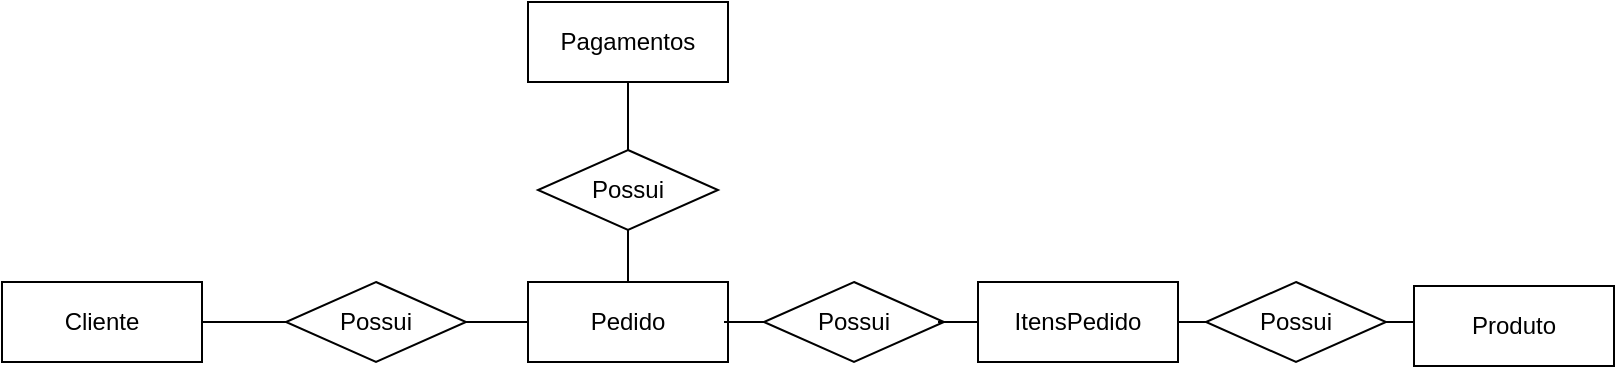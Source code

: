 <mxfile version="26.2.4" pages="4">
  <diagram name="Página-1" id="kg6z9R7LM3yrt8sav-kT">
    <mxGraphModel dx="1044" dy="562" grid="1" gridSize="10" guides="1" tooltips="1" connect="1" arrows="1" fold="1" page="1" pageScale="1" pageWidth="827" pageHeight="1169" math="0" shadow="0">
      <root>
        <mxCell id="0" />
        <mxCell id="1" parent="0" />
        <mxCell id="gr7dJC9f_lc1KB6fWwv1-6" style="edgeStyle=orthogonalEdgeStyle;rounded=0;orthogonalLoop=1;jettySize=auto;html=1;entryX=0;entryY=0.5;entryDx=0;entryDy=0;endArrow=none;startFill=0;" edge="1" parent="1" source="gr7dJC9f_lc1KB6fWwv1-12" target="Wu1oktpSTcmHdSyNspHq-3">
          <mxGeometry relative="1" as="geometry" />
        </mxCell>
        <mxCell id="Wu1oktpSTcmHdSyNspHq-1" value="Cliente" style="whiteSpace=wrap;html=1;align=center;" parent="1" vertex="1">
          <mxGeometry x="14" y="274" width="100" height="40" as="geometry" />
        </mxCell>
        <mxCell id="Wu1oktpSTcmHdSyNspHq-2" value="Produto" style="whiteSpace=wrap;html=1;align=center;" parent="1" vertex="1">
          <mxGeometry x="720" y="276" width="100" height="40" as="geometry" />
        </mxCell>
        <mxCell id="gr7dJC9f_lc1KB6fWwv1-7" style="edgeStyle=orthogonalEdgeStyle;rounded=0;orthogonalLoop=1;jettySize=auto;html=1;endArrow=none;startFill=0;" edge="1" parent="1" source="gr7dJC9f_lc1KB6fWwv1-1">
          <mxGeometry relative="1" as="geometry">
            <mxPoint x="720" y="294" as="targetPoint" />
          </mxGeometry>
        </mxCell>
        <mxCell id="gr7dJC9f_lc1KB6fWwv1-9" style="edgeStyle=orthogonalEdgeStyle;rounded=0;orthogonalLoop=1;jettySize=auto;html=1;entryX=0.5;entryY=1;entryDx=0;entryDy=0;endArrow=none;startFill=0;" edge="1" parent="1" source="Wu1oktpSTcmHdSyNspHq-3" target="Wu1oktpSTcmHdSyNspHq-4">
          <mxGeometry relative="1" as="geometry" />
        </mxCell>
        <mxCell id="Wu1oktpSTcmHdSyNspHq-3" value="Pedido" style="whiteSpace=wrap;html=1;align=center;" parent="1" vertex="1">
          <mxGeometry x="277" y="274" width="100" height="40" as="geometry" />
        </mxCell>
        <mxCell id="Wu1oktpSTcmHdSyNspHq-4" value="Pagamentos" style="whiteSpace=wrap;html=1;align=center;" parent="1" vertex="1">
          <mxGeometry x="277" y="134" width="100" height="40" as="geometry" />
        </mxCell>
        <mxCell id="gr7dJC9f_lc1KB6fWwv1-13" value="" style="edgeStyle=orthogonalEdgeStyle;rounded=0;orthogonalLoop=1;jettySize=auto;html=1;entryX=0;entryY=0.5;entryDx=0;entryDy=0;endArrow=none;startFill=0;" edge="1" parent="1" source="Wu1oktpSTcmHdSyNspHq-1" target="gr7dJC9f_lc1KB6fWwv1-12">
          <mxGeometry relative="1" as="geometry">
            <mxPoint x="240" y="294" as="sourcePoint" />
            <mxPoint x="370" y="294" as="targetPoint" />
          </mxGeometry>
        </mxCell>
        <mxCell id="gr7dJC9f_lc1KB6fWwv1-12" value="Possui" style="shape=rhombus;perimeter=rhombusPerimeter;whiteSpace=wrap;html=1;align=center;" vertex="1" parent="1">
          <mxGeometry x="156" y="274" width="90" height="40" as="geometry" />
        </mxCell>
        <mxCell id="gr7dJC9f_lc1KB6fWwv1-14" value="Possui" style="shape=rhombus;perimeter=rhombusPerimeter;whiteSpace=wrap;html=1;align=center;" vertex="1" parent="1">
          <mxGeometry x="282" y="208" width="90" height="40" as="geometry" />
        </mxCell>
        <mxCell id="gr7dJC9f_lc1KB6fWwv1-18" value="Possui" style="shape=rhombus;perimeter=rhombusPerimeter;whiteSpace=wrap;html=1;align=center;" vertex="1" parent="1">
          <mxGeometry x="616" y="274" width="90" height="40" as="geometry" />
        </mxCell>
        <mxCell id="gr7dJC9f_lc1KB6fWwv1-20" value="" style="edgeStyle=orthogonalEdgeStyle;rounded=0;orthogonalLoop=1;jettySize=auto;html=1;endArrow=none;startFill=0;" edge="1" parent="1" source="Wu1oktpSTcmHdSyNspHq-3" target="gr7dJC9f_lc1KB6fWwv1-19">
          <mxGeometry relative="1" as="geometry">
            <mxPoint x="470" y="294" as="sourcePoint" />
            <mxPoint x="640" y="294" as="targetPoint" />
          </mxGeometry>
        </mxCell>
        <mxCell id="gr7dJC9f_lc1KB6fWwv1-19" value="Possui" style="shape=rhombus;perimeter=rhombusPerimeter;whiteSpace=wrap;html=1;align=center;" vertex="1" parent="1">
          <mxGeometry x="395" y="274" width="90" height="40" as="geometry" />
        </mxCell>
        <mxCell id="gr7dJC9f_lc1KB6fWwv1-21" value="" style="edgeStyle=orthogonalEdgeStyle;rounded=0;orthogonalLoop=1;jettySize=auto;html=1;endArrow=none;startFill=0;" edge="1" parent="1" source="gr7dJC9f_lc1KB6fWwv1-19" target="gr7dJC9f_lc1KB6fWwv1-1">
          <mxGeometry relative="1" as="geometry">
            <mxPoint x="568" y="294" as="sourcePoint" />
            <mxPoint x="720" y="294" as="targetPoint" />
          </mxGeometry>
        </mxCell>
        <mxCell id="gr7dJC9f_lc1KB6fWwv1-23" value="" style="edgeStyle=orthogonalEdgeStyle;rounded=0;orthogonalLoop=1;jettySize=auto;html=1;endArrow=none;startFill=0;" edge="1" parent="1" source="gr7dJC9f_lc1KB6fWwv1-1" target="gr7dJC9f_lc1KB6fWwv1-19">
          <mxGeometry relative="1" as="geometry" />
        </mxCell>
        <mxCell id="gr7dJC9f_lc1KB6fWwv1-1" value="ItensPedido" style="whiteSpace=wrap;html=1;align=center;" vertex="1" parent="1">
          <mxGeometry x="502" y="274" width="100" height="40" as="geometry" />
        </mxCell>
        <mxCell id="gr7dJC9f_lc1KB6fWwv1-22" style="edgeStyle=orthogonalEdgeStyle;rounded=0;orthogonalLoop=1;jettySize=auto;html=1;exitX=0.5;exitY=1;exitDx=0;exitDy=0;entryX=0.25;entryY=1;entryDx=0;entryDy=0;endArrow=none;startFill=0;" edge="1" parent="1" source="gr7dJC9f_lc1KB6fWwv1-1" target="gr7dJC9f_lc1KB6fWwv1-1">
          <mxGeometry relative="1" as="geometry" />
        </mxCell>
      </root>
    </mxGraphModel>
  </diagram>
  <diagram name="Modelo Conceitual" id="WBIY5n3PThkc7YtnN6z3">
    <mxGraphModel dx="1044" dy="562" grid="1" gridSize="10" guides="1" tooltips="1" connect="1" arrows="1" fold="1" page="1" pageScale="1" pageWidth="827" pageHeight="1169" math="0" shadow="0">
      <root>
        <mxCell id="jMXtkjqHLF3t0jd0g9Gz-0" />
        <mxCell id="jMXtkjqHLF3t0jd0g9Gz-1" parent="jMXtkjqHLF3t0jd0g9Gz-0" />
        <mxCell id="jMXtkjqHLF3t0jd0g9Gz-2" style="edgeStyle=orthogonalEdgeStyle;rounded=0;orthogonalLoop=1;jettySize=auto;html=1;entryX=0;entryY=0.5;entryDx=0;entryDy=0;endArrow=none;startFill=0;" edge="1" parent="jMXtkjqHLF3t0jd0g9Gz-1" source="jMXtkjqHLF3t0jd0g9Gz-10" target="jMXtkjqHLF3t0jd0g9Gz-7">
          <mxGeometry relative="1" as="geometry" />
        </mxCell>
        <mxCell id="jMXtkjqHLF3t0jd0g9Gz-3" value="Cliente" style="whiteSpace=wrap;html=1;align=center;" vertex="1" parent="jMXtkjqHLF3t0jd0g9Gz-1">
          <mxGeometry x="14" y="274" width="100" height="40" as="geometry" />
        </mxCell>
        <mxCell id="jMXtkjqHLF3t0jd0g9Gz-4" value="Produto" style="whiteSpace=wrap;html=1;align=center;" vertex="1" parent="jMXtkjqHLF3t0jd0g9Gz-1">
          <mxGeometry x="720" y="276" width="100" height="40" as="geometry" />
        </mxCell>
        <mxCell id="jMXtkjqHLF3t0jd0g9Gz-5" style="edgeStyle=orthogonalEdgeStyle;rounded=0;orthogonalLoop=1;jettySize=auto;html=1;endArrow=none;startFill=0;" edge="1" parent="jMXtkjqHLF3t0jd0g9Gz-1" source="jMXtkjqHLF3t0jd0g9Gz-17">
          <mxGeometry relative="1" as="geometry">
            <mxPoint x="720" y="294" as="targetPoint" />
          </mxGeometry>
        </mxCell>
        <mxCell id="jMXtkjqHLF3t0jd0g9Gz-6" style="edgeStyle=orthogonalEdgeStyle;rounded=0;orthogonalLoop=1;jettySize=auto;html=1;entryX=0.5;entryY=1;entryDx=0;entryDy=0;endArrow=none;startFill=0;" edge="1" parent="jMXtkjqHLF3t0jd0g9Gz-1" source="jMXtkjqHLF3t0jd0g9Gz-7" target="jMXtkjqHLF3t0jd0g9Gz-8">
          <mxGeometry relative="1" as="geometry" />
        </mxCell>
        <mxCell id="jMXtkjqHLF3t0jd0g9Gz-7" value="Pedido" style="whiteSpace=wrap;html=1;align=center;" vertex="1" parent="jMXtkjqHLF3t0jd0g9Gz-1">
          <mxGeometry x="277" y="274" width="100" height="40" as="geometry" />
        </mxCell>
        <mxCell id="jMXtkjqHLF3t0jd0g9Gz-8" value="Pagamentos" style="whiteSpace=wrap;html=1;align=center;" vertex="1" parent="jMXtkjqHLF3t0jd0g9Gz-1">
          <mxGeometry x="277" y="134" width="100" height="40" as="geometry" />
        </mxCell>
        <mxCell id="jMXtkjqHLF3t0jd0g9Gz-9" value="" style="edgeStyle=orthogonalEdgeStyle;rounded=0;orthogonalLoop=1;jettySize=auto;html=1;entryX=0;entryY=0.5;entryDx=0;entryDy=0;endArrow=none;startFill=0;" edge="1" parent="jMXtkjqHLF3t0jd0g9Gz-1" source="jMXtkjqHLF3t0jd0g9Gz-3" target="jMXtkjqHLF3t0jd0g9Gz-10">
          <mxGeometry relative="1" as="geometry">
            <mxPoint x="240" y="294" as="sourcePoint" />
            <mxPoint x="370" y="294" as="targetPoint" />
          </mxGeometry>
        </mxCell>
        <mxCell id="jMXtkjqHLF3t0jd0g9Gz-10" value="Possui" style="shape=rhombus;perimeter=rhombusPerimeter;whiteSpace=wrap;html=1;align=center;" vertex="1" parent="jMXtkjqHLF3t0jd0g9Gz-1">
          <mxGeometry x="156" y="274" width="90" height="40" as="geometry" />
        </mxCell>
        <mxCell id="jMXtkjqHLF3t0jd0g9Gz-11" value="Possui" style="shape=rhombus;perimeter=rhombusPerimeter;whiteSpace=wrap;html=1;align=center;" vertex="1" parent="jMXtkjqHLF3t0jd0g9Gz-1">
          <mxGeometry x="282" y="208" width="90" height="40" as="geometry" />
        </mxCell>
        <mxCell id="jMXtkjqHLF3t0jd0g9Gz-12" value="Possui" style="shape=rhombus;perimeter=rhombusPerimeter;whiteSpace=wrap;html=1;align=center;" vertex="1" parent="jMXtkjqHLF3t0jd0g9Gz-1">
          <mxGeometry x="616" y="274" width="90" height="40" as="geometry" />
        </mxCell>
        <mxCell id="jMXtkjqHLF3t0jd0g9Gz-13" value="" style="edgeStyle=orthogonalEdgeStyle;rounded=0;orthogonalLoop=1;jettySize=auto;html=1;endArrow=none;startFill=0;" edge="1" parent="jMXtkjqHLF3t0jd0g9Gz-1" source="jMXtkjqHLF3t0jd0g9Gz-7" target="jMXtkjqHLF3t0jd0g9Gz-14">
          <mxGeometry relative="1" as="geometry">
            <mxPoint x="470" y="294" as="sourcePoint" />
            <mxPoint x="640" y="294" as="targetPoint" />
          </mxGeometry>
        </mxCell>
        <mxCell id="jMXtkjqHLF3t0jd0g9Gz-14" value="Possui" style="shape=rhombus;perimeter=rhombusPerimeter;whiteSpace=wrap;html=1;align=center;" vertex="1" parent="jMXtkjqHLF3t0jd0g9Gz-1">
          <mxGeometry x="395" y="274" width="90" height="40" as="geometry" />
        </mxCell>
        <mxCell id="jMXtkjqHLF3t0jd0g9Gz-15" value="" style="edgeStyle=orthogonalEdgeStyle;rounded=0;orthogonalLoop=1;jettySize=auto;html=1;endArrow=none;startFill=0;" edge="1" parent="jMXtkjqHLF3t0jd0g9Gz-1" source="jMXtkjqHLF3t0jd0g9Gz-14" target="jMXtkjqHLF3t0jd0g9Gz-17">
          <mxGeometry relative="1" as="geometry">
            <mxPoint x="568" y="294" as="sourcePoint" />
            <mxPoint x="720" y="294" as="targetPoint" />
          </mxGeometry>
        </mxCell>
        <mxCell id="jMXtkjqHLF3t0jd0g9Gz-16" value="" style="edgeStyle=orthogonalEdgeStyle;rounded=0;orthogonalLoop=1;jettySize=auto;html=1;endArrow=none;startFill=0;" edge="1" parent="jMXtkjqHLF3t0jd0g9Gz-1" source="jMXtkjqHLF3t0jd0g9Gz-17" target="jMXtkjqHLF3t0jd0g9Gz-14">
          <mxGeometry relative="1" as="geometry" />
        </mxCell>
        <mxCell id="jMXtkjqHLF3t0jd0g9Gz-17" value="ItensPedido" style="whiteSpace=wrap;html=1;align=center;" vertex="1" parent="jMXtkjqHLF3t0jd0g9Gz-1">
          <mxGeometry x="502" y="274" width="100" height="40" as="geometry" />
        </mxCell>
        <mxCell id="jMXtkjqHLF3t0jd0g9Gz-18" style="edgeStyle=orthogonalEdgeStyle;rounded=0;orthogonalLoop=1;jettySize=auto;html=1;exitX=0.5;exitY=1;exitDx=0;exitDy=0;entryX=0.25;entryY=1;entryDx=0;entryDy=0;endArrow=none;startFill=0;" edge="1" parent="jMXtkjqHLF3t0jd0g9Gz-1" source="jMXtkjqHLF3t0jd0g9Gz-17" target="jMXtkjqHLF3t0jd0g9Gz-17">
          <mxGeometry relative="1" as="geometry" />
        </mxCell>
        <mxCell id="l9-oCVxe2xGYZXaBRjp6-0" value="(1:1)" style="text;html=1;align=center;verticalAlign=middle;whiteSpace=wrap;rounded=0;" vertex="1" parent="jMXtkjqHLF3t0jd0g9Gz-1">
          <mxGeometry x="104" y="270" width="60" height="30" as="geometry" />
        </mxCell>
        <mxCell id="l9-oCVxe2xGYZXaBRjp6-1" value="(1:N)" style="text;html=1;align=center;verticalAlign=middle;whiteSpace=wrap;rounded=0;" vertex="1" parent="jMXtkjqHLF3t0jd0g9Gz-1">
          <mxGeometry x="229" y="270" width="60" height="30" as="geometry" />
        </mxCell>
        <mxCell id="l9-oCVxe2xGYZXaBRjp6-2" value="(1:N)" style="text;html=1;align=center;verticalAlign=middle;whiteSpace=wrap;rounded=0;" vertex="1" parent="jMXtkjqHLF3t0jd0g9Gz-1">
          <mxGeometry x="360" y="270" width="60" height="30" as="geometry" />
        </mxCell>
        <mxCell id="l9-oCVxe2xGYZXaBRjp6-3" value="(N:1)" style="text;html=1;align=center;verticalAlign=middle;whiteSpace=wrap;rounded=0;" vertex="1" parent="jMXtkjqHLF3t0jd0g9Gz-1">
          <mxGeometry x="456" y="265" width="60" height="30" as="geometry" />
        </mxCell>
        <mxCell id="l9-oCVxe2xGYZXaBRjp6-4" value="(1:N)" style="text;html=1;align=center;verticalAlign=middle;whiteSpace=wrap;rounded=0;" vertex="1" parent="jMXtkjqHLF3t0jd0g9Gz-1">
          <mxGeometry x="590" y="265" width="60" height="30" as="geometry" />
        </mxCell>
        <mxCell id="l9-oCVxe2xGYZXaBRjp6-5" value="(1:N)" style="text;html=1;align=center;verticalAlign=middle;whiteSpace=wrap;rounded=0;" vertex="1" parent="jMXtkjqHLF3t0jd0g9Gz-1">
          <mxGeometry x="670" y="265" width="60" height="30" as="geometry" />
        </mxCell>
        <mxCell id="l9-oCVxe2xGYZXaBRjp6-6" value="(N:1)" style="text;html=1;align=center;verticalAlign=middle;whiteSpace=wrap;rounded=0;" vertex="1" parent="jMXtkjqHLF3t0jd0g9Gz-1">
          <mxGeometry x="317" y="244" width="60" height="30" as="geometry" />
        </mxCell>
        <mxCell id="l9-oCVxe2xGYZXaBRjp6-7" value="(1:N)" style="text;html=1;align=center;verticalAlign=middle;whiteSpace=wrap;rounded=0;" vertex="1" parent="jMXtkjqHLF3t0jd0g9Gz-1">
          <mxGeometry x="277" y="174" width="60" height="30" as="geometry" />
        </mxCell>
      </root>
    </mxGraphModel>
  </diagram>
  <diagram name="Modelo Logico" id="wsIfw02UGUEJaftuLgMI">
    <mxGraphModel dx="870" dy="468" grid="1" gridSize="10" guides="1" tooltips="1" connect="1" arrows="1" fold="1" page="1" pageScale="1" pageWidth="827" pageHeight="1169" math="0" shadow="0">
      <root>
        <mxCell id="s36Cn-dFOtkjE4CO3Iyj-0" />
        <mxCell id="s36Cn-dFOtkjE4CO3Iyj-1" parent="s36Cn-dFOtkjE4CO3Iyj-0" />
        <mxCell id="REYQy3E0oGQRzRMPOPbW-19" value="" style="shape=partialRectangle;connectable=0;fillColor=none;top=0;left=0;bottom=0;right=0;editable=1;overflow=hidden;whiteSpace=wrap;html=1;" vertex="1" parent="s36Cn-dFOtkjE4CO3Iyj-1">
          <mxGeometry x="620" y="110" width="30" height="30" as="geometry">
            <mxRectangle width="30" height="30" as="alternateBounds" />
          </mxGeometry>
        </mxCell>
        <mxCell id="REYQy3E0oGQRzRMPOPbW-20" value="" style="shape=partialRectangle;connectable=0;fillColor=none;top=0;left=0;bottom=0;right=0;editable=1;overflow=hidden;whiteSpace=wrap;html=1;" vertex="1" parent="s36Cn-dFOtkjE4CO3Iyj-1">
          <mxGeometry x="620" y="140" width="30" height="30" as="geometry">
            <mxRectangle width="30" height="30" as="alternateBounds" />
          </mxGeometry>
        </mxCell>
        <mxCell id="REYQy3E0oGQRzRMPOPbW-21" value="" style="shape=partialRectangle;connectable=0;fillColor=none;top=0;left=0;bottom=0;right=0;editable=1;overflow=hidden;whiteSpace=wrap;html=1;" vertex="1" parent="s36Cn-dFOtkjE4CO3Iyj-1">
          <mxGeometry x="620" y="170" width="30" height="30" as="geometry">
            <mxRectangle width="30" height="30" as="alternateBounds" />
          </mxGeometry>
        </mxCell>
        <mxCell id="REYQy3E0oGQRzRMPOPbW-22" value="" style="shape=partialRectangle;connectable=0;fillColor=none;top=0;left=0;bottom=0;right=0;editable=1;overflow=hidden;whiteSpace=wrap;html=1;" vertex="1" parent="s36Cn-dFOtkjE4CO3Iyj-1">
          <mxGeometry x="620" y="200" width="30" height="30" as="geometry">
            <mxRectangle width="30" height="30" as="alternateBounds" />
          </mxGeometry>
        </mxCell>
        <mxCell id="REYQy3E0oGQRzRMPOPbW-23" value="" style="shape=partialRectangle;connectable=0;fillColor=none;top=0;left=0;bottom=0;right=0;editable=1;overflow=hidden;whiteSpace=wrap;html=1;" vertex="1" parent="s36Cn-dFOtkjE4CO3Iyj-1">
          <mxGeometry x="620" y="230" width="30" height="30" as="geometry">
            <mxRectangle width="30" height="30" as="alternateBounds" />
          </mxGeometry>
        </mxCell>
        <mxCell id="REYQy3E0oGQRzRMPOPbW-24" value="" style="shape=partialRectangle;connectable=0;fillColor=none;top=0;left=0;bottom=0;right=0;editable=1;overflow=hidden;whiteSpace=wrap;html=1;" vertex="1" parent="s36Cn-dFOtkjE4CO3Iyj-1">
          <mxGeometry x="620" y="260" width="30" height="30" as="geometry">
            <mxRectangle width="30" height="30" as="alternateBounds" />
          </mxGeometry>
        </mxCell>
        <mxCell id="REYQy3E0oGQRzRMPOPbW-25" value="Cliente" style="shape=table;startSize=30;container=1;collapsible=1;childLayout=tableLayout;fixedRows=1;rowLines=0;fontStyle=1;align=center;resizeLast=1;html=1;" vertex="1" parent="s36Cn-dFOtkjE4CO3Iyj-1">
          <mxGeometry x="30" y="30" width="180" height="230" as="geometry" />
        </mxCell>
        <mxCell id="REYQy3E0oGQRzRMPOPbW-26" value="" style="shape=tableRow;horizontal=0;startSize=0;swimlaneHead=0;swimlaneBody=0;fillColor=none;collapsible=0;dropTarget=0;points=[[0,0.5],[1,0.5]];portConstraint=eastwest;top=0;left=0;right=0;bottom=1;" vertex="1" parent="REYQy3E0oGQRzRMPOPbW-25">
          <mxGeometry y="30" width="180" height="30" as="geometry" />
        </mxCell>
        <mxCell id="REYQy3E0oGQRzRMPOPbW-27" value="PK" style="shape=partialRectangle;connectable=0;fillColor=none;top=0;left=0;bottom=0;right=0;fontStyle=1;overflow=hidden;whiteSpace=wrap;html=1;" vertex="1" parent="REYQy3E0oGQRzRMPOPbW-26">
          <mxGeometry width="30" height="30" as="geometry">
            <mxRectangle width="30" height="30" as="alternateBounds" />
          </mxGeometry>
        </mxCell>
        <mxCell id="REYQy3E0oGQRzRMPOPbW-28" value="IdCliente INT" style="shape=partialRectangle;connectable=0;fillColor=none;top=0;left=0;bottom=0;right=0;align=left;spacingLeft=6;fontStyle=5;overflow=hidden;whiteSpace=wrap;html=1;" vertex="1" parent="REYQy3E0oGQRzRMPOPbW-26">
          <mxGeometry x="30" width="150" height="30" as="geometry">
            <mxRectangle width="150" height="30" as="alternateBounds" />
          </mxGeometry>
        </mxCell>
        <mxCell id="REYQy3E0oGQRzRMPOPbW-29" value="" style="shape=tableRow;horizontal=0;startSize=0;swimlaneHead=0;swimlaneBody=0;fillColor=none;collapsible=0;dropTarget=0;points=[[0,0.5],[1,0.5]];portConstraint=eastwest;top=0;left=0;right=0;bottom=0;" vertex="1" parent="REYQy3E0oGQRzRMPOPbW-25">
          <mxGeometry y="60" width="180" height="20" as="geometry" />
        </mxCell>
        <mxCell id="REYQy3E0oGQRzRMPOPbW-30" value="" style="shape=partialRectangle;connectable=0;fillColor=none;top=0;left=0;bottom=0;right=0;editable=1;overflow=hidden;whiteSpace=wrap;html=1;" vertex="1" parent="REYQy3E0oGQRzRMPOPbW-29">
          <mxGeometry width="30" height="20" as="geometry">
            <mxRectangle width="30" height="20" as="alternateBounds" />
          </mxGeometry>
        </mxCell>
        <mxCell id="REYQy3E0oGQRzRMPOPbW-31" value="Nome" style="shape=partialRectangle;connectable=0;fillColor=none;top=0;left=0;bottom=0;right=0;align=left;spacingLeft=6;overflow=hidden;whiteSpace=wrap;html=1;" vertex="1" parent="REYQy3E0oGQRzRMPOPbW-29">
          <mxGeometry x="30" width="150" height="20" as="geometry">
            <mxRectangle width="150" height="20" as="alternateBounds" />
          </mxGeometry>
        </mxCell>
        <mxCell id="REYQy3E0oGQRzRMPOPbW-32" value="" style="shape=tableRow;horizontal=0;startSize=0;swimlaneHead=0;swimlaneBody=0;fillColor=none;collapsible=0;dropTarget=0;points=[[0,0.5],[1,0.5]];portConstraint=eastwest;top=0;left=0;right=0;bottom=0;" vertex="1" parent="REYQy3E0oGQRzRMPOPbW-25">
          <mxGeometry y="80" width="180" height="30" as="geometry" />
        </mxCell>
        <mxCell id="REYQy3E0oGQRzRMPOPbW-33" value="" style="shape=partialRectangle;connectable=0;fillColor=none;top=0;left=0;bottom=0;right=0;editable=1;overflow=hidden;whiteSpace=wrap;html=1;" vertex="1" parent="REYQy3E0oGQRzRMPOPbW-32">
          <mxGeometry width="30" height="30" as="geometry">
            <mxRectangle width="30" height="30" as="alternateBounds" />
          </mxGeometry>
        </mxCell>
        <mxCell id="REYQy3E0oGQRzRMPOPbW-34" value="E-mail" style="shape=partialRectangle;connectable=0;fillColor=none;top=0;left=0;bottom=0;right=0;align=left;spacingLeft=6;overflow=hidden;whiteSpace=wrap;html=1;" vertex="1" parent="REYQy3E0oGQRzRMPOPbW-32">
          <mxGeometry x="30" width="150" height="30" as="geometry">
            <mxRectangle width="150" height="30" as="alternateBounds" />
          </mxGeometry>
        </mxCell>
        <mxCell id="REYQy3E0oGQRzRMPOPbW-35" value="" style="shape=tableRow;horizontal=0;startSize=0;swimlaneHead=0;swimlaneBody=0;fillColor=none;collapsible=0;dropTarget=0;points=[[0,0.5],[1,0.5]];portConstraint=eastwest;top=0;left=0;right=0;bottom=0;" vertex="1" parent="REYQy3E0oGQRzRMPOPbW-25">
          <mxGeometry y="110" width="180" height="30" as="geometry" />
        </mxCell>
        <mxCell id="REYQy3E0oGQRzRMPOPbW-36" value="" style="shape=partialRectangle;connectable=0;fillColor=none;top=0;left=0;bottom=0;right=0;editable=1;overflow=hidden;whiteSpace=wrap;html=1;" vertex="1" parent="REYQy3E0oGQRzRMPOPbW-35">
          <mxGeometry width="30" height="30" as="geometry">
            <mxRectangle width="30" height="30" as="alternateBounds" />
          </mxGeometry>
        </mxCell>
        <mxCell id="REYQy3E0oGQRzRMPOPbW-37" value="Telefone" style="shape=partialRectangle;connectable=0;fillColor=none;top=0;left=0;bottom=0;right=0;align=left;spacingLeft=6;overflow=hidden;whiteSpace=wrap;html=1;" vertex="1" parent="REYQy3E0oGQRzRMPOPbW-35">
          <mxGeometry x="30" width="150" height="30" as="geometry">
            <mxRectangle width="150" height="30" as="alternateBounds" />
          </mxGeometry>
        </mxCell>
        <mxCell id="REYQy3E0oGQRzRMPOPbW-38" value="" style="shape=tableRow;horizontal=0;startSize=0;swimlaneHead=0;swimlaneBody=0;fillColor=none;collapsible=0;dropTarget=0;points=[[0,0.5],[1,0.5]];portConstraint=eastwest;top=0;left=0;right=0;bottom=0;" vertex="1" parent="REYQy3E0oGQRzRMPOPbW-25">
          <mxGeometry y="140" width="180" height="30" as="geometry" />
        </mxCell>
        <mxCell id="REYQy3E0oGQRzRMPOPbW-39" value="" style="shape=partialRectangle;connectable=0;fillColor=none;top=0;left=0;bottom=0;right=0;editable=1;overflow=hidden;whiteSpace=wrap;html=1;" vertex="1" parent="REYQy3E0oGQRzRMPOPbW-38">
          <mxGeometry width="30" height="30" as="geometry">
            <mxRectangle width="30" height="30" as="alternateBounds" />
          </mxGeometry>
        </mxCell>
        <mxCell id="REYQy3E0oGQRzRMPOPbW-40" value="Endereco" style="shape=partialRectangle;connectable=0;fillColor=none;top=0;left=0;bottom=0;right=0;align=left;spacingLeft=6;overflow=hidden;whiteSpace=wrap;html=1;" vertex="1" parent="REYQy3E0oGQRzRMPOPbW-38">
          <mxGeometry x="30" width="150" height="30" as="geometry">
            <mxRectangle width="150" height="30" as="alternateBounds" />
          </mxGeometry>
        </mxCell>
        <mxCell id="REYQy3E0oGQRzRMPOPbW-41" value="" style="shape=tableRow;horizontal=0;startSize=0;swimlaneHead=0;swimlaneBody=0;fillColor=none;collapsible=0;dropTarget=0;points=[[0,0.5],[1,0.5]];portConstraint=eastwest;top=0;left=0;right=0;bottom=0;" vertex="1" parent="REYQy3E0oGQRzRMPOPbW-25">
          <mxGeometry y="170" width="180" height="30" as="geometry" />
        </mxCell>
        <mxCell id="REYQy3E0oGQRzRMPOPbW-42" value="" style="shape=partialRectangle;connectable=0;fillColor=none;top=0;left=0;bottom=0;right=0;editable=1;overflow=hidden;whiteSpace=wrap;html=1;" vertex="1" parent="REYQy3E0oGQRzRMPOPbW-41">
          <mxGeometry width="30" height="30" as="geometry">
            <mxRectangle width="30" height="30" as="alternateBounds" />
          </mxGeometry>
        </mxCell>
        <mxCell id="REYQy3E0oGQRzRMPOPbW-43" value="DataCadastro" style="shape=partialRectangle;connectable=0;fillColor=none;top=0;left=0;bottom=0;right=0;align=left;spacingLeft=6;overflow=hidden;whiteSpace=wrap;html=1;" vertex="1" parent="REYQy3E0oGQRzRMPOPbW-41">
          <mxGeometry x="30" width="150" height="30" as="geometry">
            <mxRectangle width="150" height="30" as="alternateBounds" />
          </mxGeometry>
        </mxCell>
        <mxCell id="DAgahXczEhdvsqmKguGg-6" value="" style="shape=tableRow;horizontal=0;startSize=0;swimlaneHead=0;swimlaneBody=0;fillColor=none;collapsible=0;dropTarget=0;points=[[0,0.5],[1,0.5]];portConstraint=eastwest;top=0;left=0;right=0;bottom=0;" vertex="1" parent="REYQy3E0oGQRzRMPOPbW-25">
          <mxGeometry y="200" width="180" height="20" as="geometry" />
        </mxCell>
        <mxCell id="DAgahXczEhdvsqmKguGg-7" value="" style="shape=partialRectangle;connectable=0;fillColor=none;top=0;left=0;bottom=0;right=0;editable=1;overflow=hidden;whiteSpace=wrap;html=1;" vertex="1" parent="DAgahXczEhdvsqmKguGg-6">
          <mxGeometry width="30" height="20" as="geometry">
            <mxRectangle width="30" height="20" as="alternateBounds" />
          </mxGeometry>
        </mxCell>
        <mxCell id="DAgahXczEhdvsqmKguGg-8" value="IdCliente" style="shape=partialRectangle;connectable=0;fillColor=none;top=0;left=0;bottom=0;right=0;align=left;spacingLeft=6;overflow=hidden;whiteSpace=wrap;html=1;" vertex="1" parent="DAgahXczEhdvsqmKguGg-6">
          <mxGeometry x="30" width="150" height="20" as="geometry">
            <mxRectangle width="150" height="20" as="alternateBounds" />
          </mxGeometry>
        </mxCell>
        <mxCell id="REYQy3E0oGQRzRMPOPbW-47" value="Pedido" style="shape=table;startSize=39;container=1;collapsible=1;childLayout=tableLayout;fixedRows=1;rowLines=0;fontStyle=1;align=center;resizeLast=1;html=1;" vertex="1" parent="s36Cn-dFOtkjE4CO3Iyj-1">
          <mxGeometry x="279" y="39" width="221" height="190" as="geometry" />
        </mxCell>
        <mxCell id="REYQy3E0oGQRzRMPOPbW-48" value="" style="shape=tableRow;horizontal=0;startSize=0;swimlaneHead=0;swimlaneBody=0;fillColor=none;collapsible=0;dropTarget=0;points=[[0,0.5],[1,0.5]];portConstraint=eastwest;top=0;left=0;right=0;bottom=1;" vertex="1" parent="REYQy3E0oGQRzRMPOPbW-47">
          <mxGeometry y="39" width="221" height="30" as="geometry" />
        </mxCell>
        <mxCell id="REYQy3E0oGQRzRMPOPbW-49" value="PK" style="shape=partialRectangle;connectable=0;fillColor=none;top=0;left=0;bottom=0;right=0;fontStyle=1;overflow=hidden;whiteSpace=wrap;html=1;" vertex="1" parent="REYQy3E0oGQRzRMPOPbW-48">
          <mxGeometry width="30" height="30" as="geometry">
            <mxRectangle width="30" height="30" as="alternateBounds" />
          </mxGeometry>
        </mxCell>
        <mxCell id="REYQy3E0oGQRzRMPOPbW-50" value="IdPedido INT" style="shape=partialRectangle;connectable=0;fillColor=none;top=0;left=0;bottom=0;right=0;align=left;spacingLeft=6;fontStyle=5;overflow=hidden;whiteSpace=wrap;html=1;" vertex="1" parent="REYQy3E0oGQRzRMPOPbW-48">
          <mxGeometry x="30" width="191" height="30" as="geometry">
            <mxRectangle width="191" height="30" as="alternateBounds" />
          </mxGeometry>
        </mxCell>
        <mxCell id="REYQy3E0oGQRzRMPOPbW-54" value="" style="shape=tableRow;horizontal=0;startSize=0;swimlaneHead=0;swimlaneBody=0;fillColor=none;collapsible=0;dropTarget=0;points=[[0,0.5],[1,0.5]];portConstraint=eastwest;top=0;left=0;right=0;bottom=0;" vertex="1" parent="REYQy3E0oGQRzRMPOPbW-47">
          <mxGeometry y="69" width="221" height="30" as="geometry" />
        </mxCell>
        <mxCell id="REYQy3E0oGQRzRMPOPbW-55" value="FK" style="shape=partialRectangle;connectable=0;fillColor=none;top=0;left=0;bottom=0;right=0;editable=1;overflow=hidden;whiteSpace=wrap;html=1;" vertex="1" parent="REYQy3E0oGQRzRMPOPbW-54">
          <mxGeometry width="30" height="30" as="geometry">
            <mxRectangle width="30" height="30" as="alternateBounds" />
          </mxGeometry>
        </mxCell>
        <mxCell id="REYQy3E0oGQRzRMPOPbW-56" value="IdCliente" style="shape=partialRectangle;connectable=0;fillColor=none;top=0;left=0;bottom=0;right=0;align=left;spacingLeft=6;overflow=hidden;whiteSpace=wrap;html=1;" vertex="1" parent="REYQy3E0oGQRzRMPOPbW-54">
          <mxGeometry x="30" width="191" height="30" as="geometry">
            <mxRectangle width="191" height="30" as="alternateBounds" />
          </mxGeometry>
        </mxCell>
        <mxCell id="REYQy3E0oGQRzRMPOPbW-57" value="" style="shape=tableRow;horizontal=0;startSize=0;swimlaneHead=0;swimlaneBody=0;fillColor=none;collapsible=0;dropTarget=0;points=[[0,0.5],[1,0.5]];portConstraint=eastwest;top=0;left=0;right=0;bottom=0;" vertex="1" parent="REYQy3E0oGQRzRMPOPbW-47">
          <mxGeometry y="99" width="221" height="30" as="geometry" />
        </mxCell>
        <mxCell id="REYQy3E0oGQRzRMPOPbW-58" value="" style="shape=partialRectangle;connectable=0;fillColor=none;top=0;left=0;bottom=0;right=0;editable=1;overflow=hidden;whiteSpace=wrap;html=1;" vertex="1" parent="REYQy3E0oGQRzRMPOPbW-57">
          <mxGeometry width="30" height="30" as="geometry">
            <mxRectangle width="30" height="30" as="alternateBounds" />
          </mxGeometry>
        </mxCell>
        <mxCell id="REYQy3E0oGQRzRMPOPbW-59" value="DataPedido" style="shape=partialRectangle;connectable=0;fillColor=none;top=0;left=0;bottom=0;right=0;align=left;spacingLeft=6;overflow=hidden;whiteSpace=wrap;html=1;" vertex="1" parent="REYQy3E0oGQRzRMPOPbW-57">
          <mxGeometry x="30" width="191" height="30" as="geometry">
            <mxRectangle width="191" height="30" as="alternateBounds" />
          </mxGeometry>
        </mxCell>
        <mxCell id="REYQy3E0oGQRzRMPOPbW-60" value="" style="shape=tableRow;horizontal=0;startSize=0;swimlaneHead=0;swimlaneBody=0;fillColor=none;collapsible=0;dropTarget=0;points=[[0,0.5],[1,0.5]];portConstraint=eastwest;top=0;left=0;right=0;bottom=0;" vertex="1" parent="REYQy3E0oGQRzRMPOPbW-47">
          <mxGeometry y="129" width="221" height="30" as="geometry" />
        </mxCell>
        <mxCell id="REYQy3E0oGQRzRMPOPbW-61" value="" style="shape=partialRectangle;connectable=0;fillColor=none;top=0;left=0;bottom=0;right=0;editable=1;overflow=hidden;whiteSpace=wrap;html=1;" vertex="1" parent="REYQy3E0oGQRzRMPOPbW-60">
          <mxGeometry width="30" height="30" as="geometry">
            <mxRectangle width="30" height="30" as="alternateBounds" />
          </mxGeometry>
        </mxCell>
        <mxCell id="REYQy3E0oGQRzRMPOPbW-62" value="StatusDoPedido" style="shape=partialRectangle;connectable=0;fillColor=none;top=0;left=0;bottom=0;right=0;align=left;spacingLeft=6;overflow=hidden;whiteSpace=wrap;html=1;" vertex="1" parent="REYQy3E0oGQRzRMPOPbW-60">
          <mxGeometry x="30" width="191" height="30" as="geometry">
            <mxRectangle width="191" height="30" as="alternateBounds" />
          </mxGeometry>
        </mxCell>
        <mxCell id="REYQy3E0oGQRzRMPOPbW-63" value="" style="shape=tableRow;horizontal=0;startSize=0;swimlaneHead=0;swimlaneBody=0;fillColor=none;collapsible=0;dropTarget=0;points=[[0,0.5],[1,0.5]];portConstraint=eastwest;top=0;left=0;right=0;bottom=0;" vertex="1" parent="REYQy3E0oGQRzRMPOPbW-47">
          <mxGeometry y="159" width="221" height="30" as="geometry" />
        </mxCell>
        <mxCell id="REYQy3E0oGQRzRMPOPbW-64" value="" style="shape=partialRectangle;connectable=0;fillColor=none;top=0;left=0;bottom=0;right=0;editable=1;overflow=hidden;whiteSpace=wrap;html=1;" vertex="1" parent="REYQy3E0oGQRzRMPOPbW-63">
          <mxGeometry width="30" height="30" as="geometry">
            <mxRectangle width="30" height="30" as="alternateBounds" />
          </mxGeometry>
        </mxCell>
        <mxCell id="REYQy3E0oGQRzRMPOPbW-65" value="ValorTotal" style="shape=partialRectangle;connectable=0;fillColor=none;top=0;left=0;bottom=0;right=0;align=left;spacingLeft=6;overflow=hidden;whiteSpace=wrap;html=1;" vertex="1" parent="REYQy3E0oGQRzRMPOPbW-63">
          <mxGeometry x="30" width="191" height="30" as="geometry">
            <mxRectangle width="191" height="30" as="alternateBounds" />
          </mxGeometry>
        </mxCell>
        <mxCell id="REYQy3E0oGQRzRMPOPbW-66" value="ItensPedido" style="shape=table;startSize=40;container=1;collapsible=1;childLayout=tableLayout;fixedRows=1;rowLines=0;fontStyle=1;align=center;resizeLast=1;html=1;" vertex="1" parent="s36Cn-dFOtkjE4CO3Iyj-1">
          <mxGeometry x="275" y="318" width="190" height="182" as="geometry" />
        </mxCell>
        <mxCell id="REYQy3E0oGQRzRMPOPbW-67" value="" style="shape=tableRow;horizontal=0;startSize=0;swimlaneHead=0;swimlaneBody=0;fillColor=none;collapsible=0;dropTarget=0;points=[[0,0.5],[1,0.5]];portConstraint=eastwest;top=0;left=0;right=0;bottom=1;" vertex="1" parent="REYQy3E0oGQRzRMPOPbW-66">
          <mxGeometry y="40" width="190" height="30" as="geometry" />
        </mxCell>
        <mxCell id="REYQy3E0oGQRzRMPOPbW-68" value="PK" style="shape=partialRectangle;connectable=0;fillColor=none;top=0;left=0;bottom=0;right=0;fontStyle=1;overflow=hidden;whiteSpace=wrap;html=1;" vertex="1" parent="REYQy3E0oGQRzRMPOPbW-67">
          <mxGeometry width="30" height="30" as="geometry">
            <mxRectangle width="30" height="30" as="alternateBounds" />
          </mxGeometry>
        </mxCell>
        <mxCell id="REYQy3E0oGQRzRMPOPbW-69" value="IdItensPedido INT" style="shape=partialRectangle;connectable=0;fillColor=none;top=0;left=0;bottom=0;right=0;align=left;spacingLeft=6;fontStyle=5;overflow=hidden;whiteSpace=wrap;html=1;" vertex="1" parent="REYQy3E0oGQRzRMPOPbW-67">
          <mxGeometry x="30" width="160" height="30" as="geometry">
            <mxRectangle width="160" height="30" as="alternateBounds" />
          </mxGeometry>
        </mxCell>
        <mxCell id="REYQy3E0oGQRzRMPOPbW-73" value="" style="shape=tableRow;horizontal=0;startSize=0;swimlaneHead=0;swimlaneBody=0;fillColor=none;collapsible=0;dropTarget=0;points=[[0,0.5],[1,0.5]];portConstraint=eastwest;top=0;left=0;right=0;bottom=0;" vertex="1" parent="REYQy3E0oGQRzRMPOPbW-66">
          <mxGeometry y="70" width="190" height="30" as="geometry" />
        </mxCell>
        <mxCell id="REYQy3E0oGQRzRMPOPbW-74" value="FK" style="shape=partialRectangle;connectable=0;fillColor=none;top=0;left=0;bottom=0;right=0;editable=1;overflow=hidden;whiteSpace=wrap;html=1;" vertex="1" parent="REYQy3E0oGQRzRMPOPbW-73">
          <mxGeometry width="30" height="30" as="geometry">
            <mxRectangle width="30" height="30" as="alternateBounds" />
          </mxGeometry>
        </mxCell>
        <mxCell id="REYQy3E0oGQRzRMPOPbW-75" value="IdPedido" style="shape=partialRectangle;connectable=0;fillColor=none;top=0;left=0;bottom=0;right=0;align=left;spacingLeft=6;overflow=hidden;whiteSpace=wrap;html=1;" vertex="1" parent="REYQy3E0oGQRzRMPOPbW-73">
          <mxGeometry x="30" width="160" height="30" as="geometry">
            <mxRectangle width="160" height="30" as="alternateBounds" />
          </mxGeometry>
        </mxCell>
        <mxCell id="REYQy3E0oGQRzRMPOPbW-76" value="" style="shape=tableRow;horizontal=0;startSize=0;swimlaneHead=0;swimlaneBody=0;fillColor=none;collapsible=0;dropTarget=0;points=[[0,0.5],[1,0.5]];portConstraint=eastwest;top=0;left=0;right=0;bottom=0;" vertex="1" parent="REYQy3E0oGQRzRMPOPbW-66">
          <mxGeometry y="100" width="190" height="30" as="geometry" />
        </mxCell>
        <mxCell id="REYQy3E0oGQRzRMPOPbW-77" value="FK" style="shape=partialRectangle;connectable=0;fillColor=none;top=0;left=0;bottom=0;right=0;editable=1;overflow=hidden;whiteSpace=wrap;html=1;" vertex="1" parent="REYQy3E0oGQRzRMPOPbW-76">
          <mxGeometry width="30" height="30" as="geometry">
            <mxRectangle width="30" height="30" as="alternateBounds" />
          </mxGeometry>
        </mxCell>
        <mxCell id="REYQy3E0oGQRzRMPOPbW-78" value="IdProduto" style="shape=partialRectangle;connectable=0;fillColor=none;top=0;left=0;bottom=0;right=0;align=left;spacingLeft=6;overflow=hidden;whiteSpace=wrap;html=1;" vertex="1" parent="REYQy3E0oGQRzRMPOPbW-76">
          <mxGeometry x="30" width="160" height="30" as="geometry">
            <mxRectangle width="160" height="30" as="alternateBounds" />
          </mxGeometry>
        </mxCell>
        <mxCell id="REYQy3E0oGQRzRMPOPbW-79" value="" style="shape=tableRow;horizontal=0;startSize=0;swimlaneHead=0;swimlaneBody=0;fillColor=none;collapsible=0;dropTarget=0;points=[[0,0.5],[1,0.5]];portConstraint=eastwest;top=0;left=0;right=0;bottom=0;" vertex="1" parent="REYQy3E0oGQRzRMPOPbW-66">
          <mxGeometry y="130" width="190" height="22" as="geometry" />
        </mxCell>
        <mxCell id="REYQy3E0oGQRzRMPOPbW-80" value="" style="shape=partialRectangle;connectable=0;fillColor=none;top=0;left=0;bottom=0;right=0;editable=1;overflow=hidden;whiteSpace=wrap;html=1;" vertex="1" parent="REYQy3E0oGQRzRMPOPbW-79">
          <mxGeometry width="30" height="22" as="geometry">
            <mxRectangle width="30" height="22" as="alternateBounds" />
          </mxGeometry>
        </mxCell>
        <mxCell id="REYQy3E0oGQRzRMPOPbW-81" value="Quantidade" style="shape=partialRectangle;connectable=0;fillColor=none;top=0;left=0;bottom=0;right=0;align=left;spacingLeft=6;overflow=hidden;whiteSpace=wrap;html=1;" vertex="1" parent="REYQy3E0oGQRzRMPOPbW-79">
          <mxGeometry x="30" width="160" height="22" as="geometry">
            <mxRectangle width="160" height="22" as="alternateBounds" />
          </mxGeometry>
        </mxCell>
        <mxCell id="REYQy3E0oGQRzRMPOPbW-82" value="" style="shape=tableRow;horizontal=0;startSize=0;swimlaneHead=0;swimlaneBody=0;fillColor=none;collapsible=0;dropTarget=0;points=[[0,0.5],[1,0.5]];portConstraint=eastwest;top=0;left=0;right=0;bottom=0;" vertex="1" parent="REYQy3E0oGQRzRMPOPbW-66">
          <mxGeometry y="152" width="190" height="30" as="geometry" />
        </mxCell>
        <mxCell id="REYQy3E0oGQRzRMPOPbW-83" value="" style="shape=partialRectangle;connectable=0;fillColor=none;top=0;left=0;bottom=0;right=0;editable=1;overflow=hidden;whiteSpace=wrap;html=1;" vertex="1" parent="REYQy3E0oGQRzRMPOPbW-82">
          <mxGeometry width="30" height="30" as="geometry">
            <mxRectangle width="30" height="30" as="alternateBounds" />
          </mxGeometry>
        </mxCell>
        <mxCell id="REYQy3E0oGQRzRMPOPbW-84" value="" style="shape=partialRectangle;connectable=0;fillColor=none;top=0;left=0;bottom=0;right=0;align=left;spacingLeft=6;overflow=hidden;whiteSpace=wrap;html=1;" vertex="1" parent="REYQy3E0oGQRzRMPOPbW-82">
          <mxGeometry x="30" width="160" height="30" as="geometry">
            <mxRectangle width="160" height="30" as="alternateBounds" />
          </mxGeometry>
        </mxCell>
        <mxCell id="REYQy3E0oGQRzRMPOPbW-85" value="Pagamento" style="shape=table;startSize=30;container=1;collapsible=1;childLayout=tableLayout;fixedRows=1;rowLines=0;fontStyle=1;align=center;resizeLast=1;html=1;" vertex="1" parent="s36Cn-dFOtkjE4CO3Iyj-1">
          <mxGeometry x="590" y="36" width="222.5" height="194" as="geometry" />
        </mxCell>
        <mxCell id="REYQy3E0oGQRzRMPOPbW-86" value="" style="shape=tableRow;horizontal=0;startSize=0;swimlaneHead=0;swimlaneBody=0;fillColor=none;collapsible=0;dropTarget=0;points=[[0,0.5],[1,0.5]];portConstraint=eastwest;top=0;left=0;right=0;bottom=1;" vertex="1" parent="REYQy3E0oGQRzRMPOPbW-85">
          <mxGeometry y="30" width="222.5" height="30" as="geometry" />
        </mxCell>
        <mxCell id="REYQy3E0oGQRzRMPOPbW-87" value="PK" style="shape=partialRectangle;connectable=0;fillColor=none;top=0;left=0;bottom=0;right=0;fontStyle=1;overflow=hidden;whiteSpace=wrap;html=1;" vertex="1" parent="REYQy3E0oGQRzRMPOPbW-86">
          <mxGeometry width="30" height="30" as="geometry">
            <mxRectangle width="30" height="30" as="alternateBounds" />
          </mxGeometry>
        </mxCell>
        <mxCell id="REYQy3E0oGQRzRMPOPbW-88" value="IdPagamento INT" style="shape=partialRectangle;connectable=0;fillColor=none;top=0;left=0;bottom=0;right=0;align=left;spacingLeft=6;fontStyle=5;overflow=hidden;whiteSpace=wrap;html=1;" vertex="1" parent="REYQy3E0oGQRzRMPOPbW-86">
          <mxGeometry x="30" width="192.5" height="30" as="geometry">
            <mxRectangle width="192.5" height="30" as="alternateBounds" />
          </mxGeometry>
        </mxCell>
        <mxCell id="REYQy3E0oGQRzRMPOPbW-89" value="" style="shape=tableRow;horizontal=0;startSize=0;swimlaneHead=0;swimlaneBody=0;fillColor=none;collapsible=0;dropTarget=0;points=[[0,0.5],[1,0.5]];portConstraint=eastwest;top=0;left=0;right=0;bottom=0;" vertex="1" parent="REYQy3E0oGQRzRMPOPbW-85">
          <mxGeometry y="60" width="222.5" height="30" as="geometry" />
        </mxCell>
        <mxCell id="REYQy3E0oGQRzRMPOPbW-90" value="" style="shape=partialRectangle;connectable=0;fillColor=none;top=0;left=0;bottom=0;right=0;editable=1;overflow=hidden;whiteSpace=wrap;html=1;" vertex="1" parent="REYQy3E0oGQRzRMPOPbW-89">
          <mxGeometry width="30" height="30" as="geometry">
            <mxRectangle width="30" height="30" as="alternateBounds" />
          </mxGeometry>
        </mxCell>
        <mxCell id="REYQy3E0oGQRzRMPOPbW-91" value="IdPagamento" style="shape=partialRectangle;connectable=0;fillColor=none;top=0;left=0;bottom=0;right=0;align=left;spacingLeft=6;overflow=hidden;whiteSpace=wrap;html=1;" vertex="1" parent="REYQy3E0oGQRzRMPOPbW-89">
          <mxGeometry x="30" width="192.5" height="30" as="geometry">
            <mxRectangle width="192.5" height="30" as="alternateBounds" />
          </mxGeometry>
        </mxCell>
        <mxCell id="REYQy3E0oGQRzRMPOPbW-92" value="" style="shape=tableRow;horizontal=0;startSize=0;swimlaneHead=0;swimlaneBody=0;fillColor=none;collapsible=0;dropTarget=0;points=[[0,0.5],[1,0.5]];portConstraint=eastwest;top=0;left=0;right=0;bottom=0;" vertex="1" parent="REYQy3E0oGQRzRMPOPbW-85">
          <mxGeometry y="90" width="222.5" height="34" as="geometry" />
        </mxCell>
        <mxCell id="REYQy3E0oGQRzRMPOPbW-93" value="FK" style="shape=partialRectangle;connectable=0;fillColor=none;top=0;left=0;bottom=0;right=0;editable=1;overflow=hidden;whiteSpace=wrap;html=1;" vertex="1" parent="REYQy3E0oGQRzRMPOPbW-92">
          <mxGeometry width="30" height="34" as="geometry">
            <mxRectangle width="30" height="34" as="alternateBounds" />
          </mxGeometry>
        </mxCell>
        <mxCell id="REYQy3E0oGQRzRMPOPbW-94" value="IdPedido" style="shape=partialRectangle;connectable=0;fillColor=none;top=0;left=0;bottom=0;right=0;align=left;spacingLeft=6;overflow=hidden;whiteSpace=wrap;html=1;" vertex="1" parent="REYQy3E0oGQRzRMPOPbW-92">
          <mxGeometry x="30" width="192.5" height="34" as="geometry">
            <mxRectangle width="192.5" height="34" as="alternateBounds" />
          </mxGeometry>
        </mxCell>
        <mxCell id="REYQy3E0oGQRzRMPOPbW-95" value="" style="shape=tableRow;horizontal=0;startSize=0;swimlaneHead=0;swimlaneBody=0;fillColor=none;collapsible=0;dropTarget=0;points=[[0,0.5],[1,0.5]];portConstraint=eastwest;top=0;left=0;right=0;bottom=0;" vertex="1" parent="REYQy3E0oGQRzRMPOPbW-85">
          <mxGeometry y="124" width="222.5" height="30" as="geometry" />
        </mxCell>
        <mxCell id="REYQy3E0oGQRzRMPOPbW-96" value="" style="shape=partialRectangle;connectable=0;fillColor=none;top=0;left=0;bottom=0;right=0;editable=1;overflow=hidden;whiteSpace=wrap;html=1;" vertex="1" parent="REYQy3E0oGQRzRMPOPbW-95">
          <mxGeometry width="30" height="30" as="geometry">
            <mxRectangle width="30" height="30" as="alternateBounds" />
          </mxGeometry>
        </mxCell>
        <mxCell id="REYQy3E0oGQRzRMPOPbW-97" value="FormasPagamento" style="shape=partialRectangle;connectable=0;fillColor=none;top=0;left=0;bottom=0;right=0;align=left;spacingLeft=6;overflow=hidden;whiteSpace=wrap;html=1;" vertex="1" parent="REYQy3E0oGQRzRMPOPbW-95">
          <mxGeometry x="30" width="192.5" height="30" as="geometry">
            <mxRectangle width="192.5" height="30" as="alternateBounds" />
          </mxGeometry>
        </mxCell>
        <mxCell id="REYQy3E0oGQRzRMPOPbW-98" value="" style="shape=tableRow;horizontal=0;startSize=0;swimlaneHead=0;swimlaneBody=0;fillColor=none;collapsible=0;dropTarget=0;points=[[0,0.5],[1,0.5]];portConstraint=eastwest;top=0;left=0;right=0;bottom=0;" vertex="1" parent="REYQy3E0oGQRzRMPOPbW-85">
          <mxGeometry y="154" width="222.5" height="30" as="geometry" />
        </mxCell>
        <mxCell id="REYQy3E0oGQRzRMPOPbW-99" value="" style="shape=partialRectangle;connectable=0;fillColor=none;top=0;left=0;bottom=0;right=0;editable=1;overflow=hidden;whiteSpace=wrap;html=1;" vertex="1" parent="REYQy3E0oGQRzRMPOPbW-98">
          <mxGeometry width="30" height="30" as="geometry">
            <mxRectangle width="30" height="30" as="alternateBounds" />
          </mxGeometry>
        </mxCell>
        <mxCell id="REYQy3E0oGQRzRMPOPbW-100" value="DataPagamento" style="shape=partialRectangle;connectable=0;fillColor=none;top=0;left=0;bottom=0;right=0;align=left;spacingLeft=6;overflow=hidden;whiteSpace=wrap;html=1;" vertex="1" parent="REYQy3E0oGQRzRMPOPbW-98">
          <mxGeometry x="30" width="192.5" height="30" as="geometry">
            <mxRectangle width="192.5" height="30" as="alternateBounds" />
          </mxGeometry>
        </mxCell>
        <mxCell id="REYQy3E0oGQRzRMPOPbW-140" value="Produto" style="shape=table;startSize=30;container=1;collapsible=1;childLayout=tableLayout;fixedRows=1;rowLines=0;fontStyle=1;align=center;resizeLast=1;html=1;" vertex="1" parent="s36Cn-dFOtkjE4CO3Iyj-1">
          <mxGeometry x="544" y="318" width="250" height="245" as="geometry" />
        </mxCell>
        <mxCell id="REYQy3E0oGQRzRMPOPbW-141" value="" style="shape=tableRow;horizontal=0;startSize=0;swimlaneHead=0;swimlaneBody=0;fillColor=none;collapsible=0;dropTarget=0;points=[[0,0.5],[1,0.5]];portConstraint=eastwest;top=0;left=0;right=0;bottom=1;" vertex="1" parent="REYQy3E0oGQRzRMPOPbW-140">
          <mxGeometry y="30" width="250" height="30" as="geometry" />
        </mxCell>
        <mxCell id="REYQy3E0oGQRzRMPOPbW-142" value="PK" style="shape=partialRectangle;connectable=0;fillColor=none;top=0;left=0;bottom=0;right=0;fontStyle=1;overflow=hidden;whiteSpace=wrap;html=1;" vertex="1" parent="REYQy3E0oGQRzRMPOPbW-141">
          <mxGeometry width="30" height="30" as="geometry">
            <mxRectangle width="30" height="30" as="alternateBounds" />
          </mxGeometry>
        </mxCell>
        <mxCell id="REYQy3E0oGQRzRMPOPbW-143" value="IdProduto INT" style="shape=partialRectangle;connectable=0;fillColor=none;top=0;left=0;bottom=0;right=0;align=left;spacingLeft=6;fontStyle=5;overflow=hidden;whiteSpace=wrap;html=1;" vertex="1" parent="REYQy3E0oGQRzRMPOPbW-141">
          <mxGeometry x="30" width="220" height="30" as="geometry">
            <mxRectangle width="220" height="30" as="alternateBounds" />
          </mxGeometry>
        </mxCell>
        <mxCell id="REYQy3E0oGQRzRMPOPbW-144" value="" style="shape=tableRow;horizontal=0;startSize=0;swimlaneHead=0;swimlaneBody=0;fillColor=none;collapsible=0;dropTarget=0;points=[[0,0.5],[1,0.5]];portConstraint=eastwest;top=0;left=0;right=0;bottom=0;" vertex="1" parent="REYQy3E0oGQRzRMPOPbW-140">
          <mxGeometry y="60" width="250" height="30" as="geometry" />
        </mxCell>
        <mxCell id="REYQy3E0oGQRzRMPOPbW-145" value="" style="shape=partialRectangle;connectable=0;fillColor=none;top=0;left=0;bottom=0;right=0;editable=1;overflow=hidden;whiteSpace=wrap;html=1;" vertex="1" parent="REYQy3E0oGQRzRMPOPbW-144">
          <mxGeometry width="30" height="30" as="geometry">
            <mxRectangle width="30" height="30" as="alternateBounds" />
          </mxGeometry>
        </mxCell>
        <mxCell id="REYQy3E0oGQRzRMPOPbW-146" value="Nome" style="shape=partialRectangle;connectable=0;fillColor=none;top=0;left=0;bottom=0;right=0;align=left;spacingLeft=6;overflow=hidden;whiteSpace=wrap;html=1;" vertex="1" parent="REYQy3E0oGQRzRMPOPbW-144">
          <mxGeometry x="30" width="220" height="30" as="geometry">
            <mxRectangle width="220" height="30" as="alternateBounds" />
          </mxGeometry>
        </mxCell>
        <mxCell id="REYQy3E0oGQRzRMPOPbW-147" value="" style="shape=tableRow;horizontal=0;startSize=0;swimlaneHead=0;swimlaneBody=0;fillColor=none;collapsible=0;dropTarget=0;points=[[0,0.5],[1,0.5]];portConstraint=eastwest;top=0;left=0;right=0;bottom=0;" vertex="1" parent="REYQy3E0oGQRzRMPOPbW-140">
          <mxGeometry y="90" width="250" height="30" as="geometry" />
        </mxCell>
        <mxCell id="REYQy3E0oGQRzRMPOPbW-148" value="" style="shape=partialRectangle;connectable=0;fillColor=none;top=0;left=0;bottom=0;right=0;editable=1;overflow=hidden;whiteSpace=wrap;html=1;" vertex="1" parent="REYQy3E0oGQRzRMPOPbW-147">
          <mxGeometry width="30" height="30" as="geometry">
            <mxRectangle width="30" height="30" as="alternateBounds" />
          </mxGeometry>
        </mxCell>
        <mxCell id="REYQy3E0oGQRzRMPOPbW-149" value="Descricao" style="shape=partialRectangle;connectable=0;fillColor=none;top=0;left=0;bottom=0;right=0;align=left;spacingLeft=6;overflow=hidden;whiteSpace=wrap;html=1;" vertex="1" parent="REYQy3E0oGQRzRMPOPbW-147">
          <mxGeometry x="30" width="220" height="30" as="geometry">
            <mxRectangle width="220" height="30" as="alternateBounds" />
          </mxGeometry>
        </mxCell>
        <mxCell id="REYQy3E0oGQRzRMPOPbW-150" value="" style="shape=tableRow;horizontal=0;startSize=0;swimlaneHead=0;swimlaneBody=0;fillColor=none;collapsible=0;dropTarget=0;points=[[0,0.5],[1,0.5]];portConstraint=eastwest;top=0;left=0;right=0;bottom=0;" vertex="1" parent="REYQy3E0oGQRzRMPOPbW-140">
          <mxGeometry y="120" width="250" height="30" as="geometry" />
        </mxCell>
        <mxCell id="REYQy3E0oGQRzRMPOPbW-151" value="" style="shape=partialRectangle;connectable=0;fillColor=none;top=0;left=0;bottom=0;right=0;editable=1;overflow=hidden;whiteSpace=wrap;html=1;" vertex="1" parent="REYQy3E0oGQRzRMPOPbW-150">
          <mxGeometry width="30" height="30" as="geometry">
            <mxRectangle width="30" height="30" as="alternateBounds" />
          </mxGeometry>
        </mxCell>
        <mxCell id="REYQy3E0oGQRzRMPOPbW-152" value="Preco" style="shape=partialRectangle;connectable=0;fillColor=none;top=0;left=0;bottom=0;right=0;align=left;spacingLeft=6;overflow=hidden;whiteSpace=wrap;html=1;" vertex="1" parent="REYQy3E0oGQRzRMPOPbW-150">
          <mxGeometry x="30" width="220" height="30" as="geometry">
            <mxRectangle width="220" height="30" as="alternateBounds" />
          </mxGeometry>
        </mxCell>
        <mxCell id="REYQy3E0oGQRzRMPOPbW-153" value="" style="shape=tableRow;horizontal=0;startSize=0;swimlaneHead=0;swimlaneBody=0;fillColor=none;collapsible=0;dropTarget=0;points=[[0,0.5],[1,0.5]];portConstraint=eastwest;top=0;left=0;right=0;bottom=0;" vertex="1" parent="REYQy3E0oGQRzRMPOPbW-140">
          <mxGeometry y="150" width="250" height="30" as="geometry" />
        </mxCell>
        <mxCell id="REYQy3E0oGQRzRMPOPbW-154" value="" style="shape=partialRectangle;connectable=0;fillColor=none;top=0;left=0;bottom=0;right=0;editable=1;overflow=hidden;whiteSpace=wrap;html=1;" vertex="1" parent="REYQy3E0oGQRzRMPOPbW-153">
          <mxGeometry width="30" height="30" as="geometry">
            <mxRectangle width="30" height="30" as="alternateBounds" />
          </mxGeometry>
        </mxCell>
        <mxCell id="REYQy3E0oGQRzRMPOPbW-155" value="EstoqueDisponivel" style="shape=partialRectangle;connectable=0;fillColor=none;top=0;left=0;bottom=0;right=0;align=left;spacingLeft=6;overflow=hidden;whiteSpace=wrap;html=1;" vertex="1" parent="REYQy3E0oGQRzRMPOPbW-153">
          <mxGeometry x="30" width="220" height="30" as="geometry">
            <mxRectangle width="220" height="30" as="alternateBounds" />
          </mxGeometry>
        </mxCell>
        <mxCell id="REYQy3E0oGQRzRMPOPbW-156" value="" style="shape=tableRow;horizontal=0;startSize=0;swimlaneHead=0;swimlaneBody=0;fillColor=none;collapsible=0;dropTarget=0;points=[[0,0.5],[1,0.5]];portConstraint=eastwest;top=0;left=0;right=0;bottom=0;" vertex="1" parent="REYQy3E0oGQRzRMPOPbW-140">
          <mxGeometry y="180" width="250" height="30" as="geometry" />
        </mxCell>
        <mxCell id="REYQy3E0oGQRzRMPOPbW-157" value="" style="shape=partialRectangle;connectable=0;fillColor=none;top=0;left=0;bottom=0;right=0;editable=1;overflow=hidden;whiteSpace=wrap;html=1;" vertex="1" parent="REYQy3E0oGQRzRMPOPbW-156">
          <mxGeometry width="30" height="30" as="geometry">
            <mxRectangle width="30" height="30" as="alternateBounds" />
          </mxGeometry>
        </mxCell>
        <mxCell id="REYQy3E0oGQRzRMPOPbW-158" value="Categoria" style="shape=partialRectangle;connectable=0;fillColor=none;top=0;left=0;bottom=0;right=0;align=left;spacingLeft=6;overflow=hidden;whiteSpace=wrap;html=1;" vertex="1" parent="REYQy3E0oGQRzRMPOPbW-156">
          <mxGeometry x="30" width="220" height="30" as="geometry">
            <mxRectangle width="220" height="30" as="alternateBounds" />
          </mxGeometry>
        </mxCell>
        <mxCell id="DAgahXczEhdvsqmKguGg-41" value="" style="shape=tableRow;horizontal=0;startSize=0;swimlaneHead=0;swimlaneBody=0;fillColor=none;collapsible=0;dropTarget=0;points=[[0,0.5],[1,0.5]];portConstraint=eastwest;top=0;left=0;right=0;bottom=0;" vertex="1" parent="REYQy3E0oGQRzRMPOPbW-140">
          <mxGeometry y="210" width="250" height="30" as="geometry" />
        </mxCell>
        <mxCell id="DAgahXczEhdvsqmKguGg-42" value="" style="shape=partialRectangle;connectable=0;fillColor=none;top=0;left=0;bottom=0;right=0;editable=1;overflow=hidden;whiteSpace=wrap;html=1;" vertex="1" parent="DAgahXczEhdvsqmKguGg-41">
          <mxGeometry width="30" height="30" as="geometry">
            <mxRectangle width="30" height="30" as="alternateBounds" />
          </mxGeometry>
        </mxCell>
        <mxCell id="DAgahXczEhdvsqmKguGg-43" value="Imagem" style="shape=partialRectangle;connectable=0;fillColor=none;top=0;left=0;bottom=0;right=0;align=left;spacingLeft=6;overflow=hidden;whiteSpace=wrap;html=1;" vertex="1" parent="DAgahXczEhdvsqmKguGg-41">
          <mxGeometry x="30" width="220" height="30" as="geometry">
            <mxRectangle width="220" height="30" as="alternateBounds" />
          </mxGeometry>
        </mxCell>
        <mxCell id="DAgahXczEhdvsqmKguGg-13" value="VARCHAR(15)" style="text;html=1;align=center;verticalAlign=middle;whiteSpace=wrap;rounded=0;" vertex="1" parent="s36Cn-dFOtkjE4CO3Iyj-1">
          <mxGeometry x="408" y="169" width="80" height="30" as="geometry" />
        </mxCell>
        <mxCell id="DAgahXczEhdvsqmKguGg-96" value="" style="edgeStyle=entityRelationEdgeStyle;fontSize=12;html=1;endArrow=ERzeroToMany;endFill=1;rounded=0;exitX=1;exitY=0.5;exitDx=0;exitDy=0;entryX=0;entryY=0.5;entryDx=0;entryDy=0;" edge="1" parent="s36Cn-dFOtkjE4CO3Iyj-1" source="REYQy3E0oGQRzRMPOPbW-26" target="REYQy3E0oGQRzRMPOPbW-54">
          <mxGeometry width="100" height="100" relative="1" as="geometry">
            <mxPoint x="219" y="176.5" as="sourcePoint" />
            <mxPoint x="319" y="76.5" as="targetPoint" />
          </mxGeometry>
        </mxCell>
        <mxCell id="DAgahXczEhdvsqmKguGg-104" value="" style="edgeStyle=entityRelationEdgeStyle;fontSize=12;html=1;endArrow=ERmandOne;startArrow=ERmandOne;rounded=0;entryX=0;entryY=0.5;entryDx=0;entryDy=0;exitX=1;exitY=0.5;exitDx=0;exitDy=0;" edge="1" parent="s36Cn-dFOtkjE4CO3Iyj-1" source="REYQy3E0oGQRzRMPOPbW-48" target="REYQy3E0oGQRzRMPOPbW-92">
          <mxGeometry width="100" height="100" relative="1" as="geometry">
            <mxPoint x="510" y="187" as="sourcePoint" />
            <mxPoint x="600" y="140" as="targetPoint" />
          </mxGeometry>
        </mxCell>
        <mxCell id="DAgahXczEhdvsqmKguGg-105" value="" style="edgeStyle=orthogonalEdgeStyle;fontSize=12;html=1;endArrow=ERmany;rounded=0;entryX=0;entryY=0.5;entryDx=0;entryDy=0;" edge="1" parent="s36Cn-dFOtkjE4CO3Iyj-1" source="REYQy3E0oGQRzRMPOPbW-48" target="REYQy3E0oGQRzRMPOPbW-73">
          <mxGeometry width="100" height="100" relative="1" as="geometry">
            <mxPoint x="270" y="90" as="sourcePoint" />
            <mxPoint x="245" y="404.0" as="targetPoint" />
            <Array as="points">
              <mxPoint x="250" y="93" />
              <mxPoint x="250" y="403" />
            </Array>
          </mxGeometry>
        </mxCell>
        <mxCell id="DAgahXczEhdvsqmKguGg-107" value="" style="edgeStyle=entityRelationEdgeStyle;fontSize=12;html=1;endArrow=ERoneToMany;rounded=0;entryX=1;entryY=0.5;entryDx=0;entryDy=0;" edge="1" parent="s36Cn-dFOtkjE4CO3Iyj-1" source="REYQy3E0oGQRzRMPOPbW-141" target="REYQy3E0oGQRzRMPOPbW-76">
          <mxGeometry width="100" height="100" relative="1" as="geometry">
            <mxPoint x="534" y="351.12" as="sourcePoint" />
            <mxPoint x="465" y="428.87" as="targetPoint" />
          </mxGeometry>
        </mxCell>
      </root>
    </mxGraphModel>
  </diagram>
  <diagram name="Cópia do Modelo Fisico" id="iwe8vJ_YwT8zfNXLV8YU">
    <mxGraphModel dx="1044" dy="562" grid="1" gridSize="10" guides="1" tooltips="1" connect="1" arrows="1" fold="1" page="1" pageScale="1" pageWidth="827" pageHeight="1169" math="0" shadow="0">
      <root>
        <mxCell id="w-OO3b3E93uRLdvhNrYr-0" />
        <mxCell id="w-OO3b3E93uRLdvhNrYr-1" parent="w-OO3b3E93uRLdvhNrYr-0" />
        <mxCell id="w-OO3b3E93uRLdvhNrYr-2" value="" style="shape=partialRectangle;connectable=0;fillColor=none;top=0;left=0;bottom=0;right=0;editable=1;overflow=hidden;whiteSpace=wrap;html=1;" vertex="1" parent="w-OO3b3E93uRLdvhNrYr-1">
          <mxGeometry x="620" y="110" width="30" height="30" as="geometry">
            <mxRectangle width="30" height="30" as="alternateBounds" />
          </mxGeometry>
        </mxCell>
        <mxCell id="w-OO3b3E93uRLdvhNrYr-3" value="" style="shape=partialRectangle;connectable=0;fillColor=none;top=0;left=0;bottom=0;right=0;editable=1;overflow=hidden;whiteSpace=wrap;html=1;" vertex="1" parent="w-OO3b3E93uRLdvhNrYr-1">
          <mxGeometry x="620" y="140" width="30" height="30" as="geometry">
            <mxRectangle width="30" height="30" as="alternateBounds" />
          </mxGeometry>
        </mxCell>
        <mxCell id="w-OO3b3E93uRLdvhNrYr-4" value="" style="shape=partialRectangle;connectable=0;fillColor=none;top=0;left=0;bottom=0;right=0;editable=1;overflow=hidden;whiteSpace=wrap;html=1;" vertex="1" parent="w-OO3b3E93uRLdvhNrYr-1">
          <mxGeometry x="620" y="170" width="30" height="30" as="geometry">
            <mxRectangle width="30" height="30" as="alternateBounds" />
          </mxGeometry>
        </mxCell>
        <mxCell id="w-OO3b3E93uRLdvhNrYr-5" value="" style="shape=partialRectangle;connectable=0;fillColor=none;top=0;left=0;bottom=0;right=0;editable=1;overflow=hidden;whiteSpace=wrap;html=1;" vertex="1" parent="w-OO3b3E93uRLdvhNrYr-1">
          <mxGeometry x="620" y="200" width="30" height="30" as="geometry">
            <mxRectangle width="30" height="30" as="alternateBounds" />
          </mxGeometry>
        </mxCell>
        <mxCell id="w-OO3b3E93uRLdvhNrYr-6" value="" style="shape=partialRectangle;connectable=0;fillColor=none;top=0;left=0;bottom=0;right=0;editable=1;overflow=hidden;whiteSpace=wrap;html=1;" vertex="1" parent="w-OO3b3E93uRLdvhNrYr-1">
          <mxGeometry x="620" y="230" width="30" height="30" as="geometry">
            <mxRectangle width="30" height="30" as="alternateBounds" />
          </mxGeometry>
        </mxCell>
        <mxCell id="w-OO3b3E93uRLdvhNrYr-7" value="" style="shape=partialRectangle;connectable=0;fillColor=none;top=0;left=0;bottom=0;right=0;editable=1;overflow=hidden;whiteSpace=wrap;html=1;" vertex="1" parent="w-OO3b3E93uRLdvhNrYr-1">
          <mxGeometry x="620" y="260" width="30" height="30" as="geometry">
            <mxRectangle width="30" height="30" as="alternateBounds" />
          </mxGeometry>
        </mxCell>
        <mxCell id="w-OO3b3E93uRLdvhNrYr-8" value="Cliente" style="shape=table;startSize=30;container=1;collapsible=1;childLayout=tableLayout;fixedRows=1;rowLines=0;fontStyle=1;align=center;resizeLast=1;html=1;" vertex="1" parent="w-OO3b3E93uRLdvhNrYr-1">
          <mxGeometry x="30" y="30" width="180" height="230" as="geometry" />
        </mxCell>
        <mxCell id="w-OO3b3E93uRLdvhNrYr-9" value="" style="shape=tableRow;horizontal=0;startSize=0;swimlaneHead=0;swimlaneBody=0;fillColor=none;collapsible=0;dropTarget=0;points=[[0,0.5],[1,0.5]];portConstraint=eastwest;top=0;left=0;right=0;bottom=1;" vertex="1" parent="w-OO3b3E93uRLdvhNrYr-8">
          <mxGeometry y="30" width="180" height="30" as="geometry" />
        </mxCell>
        <mxCell id="w-OO3b3E93uRLdvhNrYr-10" value="PK" style="shape=partialRectangle;connectable=0;fillColor=none;top=0;left=0;bottom=0;right=0;fontStyle=1;overflow=hidden;whiteSpace=wrap;html=1;" vertex="1" parent="w-OO3b3E93uRLdvhNrYr-9">
          <mxGeometry width="30" height="30" as="geometry">
            <mxRectangle width="30" height="30" as="alternateBounds" />
          </mxGeometry>
        </mxCell>
        <mxCell id="w-OO3b3E93uRLdvhNrYr-11" value="IdCliente INT" style="shape=partialRectangle;connectable=0;fillColor=none;top=0;left=0;bottom=0;right=0;align=left;spacingLeft=6;fontStyle=5;overflow=hidden;whiteSpace=wrap;html=1;" vertex="1" parent="w-OO3b3E93uRLdvhNrYr-9">
          <mxGeometry x="30" width="150" height="30" as="geometry">
            <mxRectangle width="150" height="30" as="alternateBounds" />
          </mxGeometry>
        </mxCell>
        <mxCell id="w-OO3b3E93uRLdvhNrYr-12" value="" style="shape=tableRow;horizontal=0;startSize=0;swimlaneHead=0;swimlaneBody=0;fillColor=none;collapsible=0;dropTarget=0;points=[[0,0.5],[1,0.5]];portConstraint=eastwest;top=0;left=0;right=0;bottom=0;" vertex="1" parent="w-OO3b3E93uRLdvhNrYr-8">
          <mxGeometry y="60" width="180" height="20" as="geometry" />
        </mxCell>
        <mxCell id="w-OO3b3E93uRLdvhNrYr-13" value="" style="shape=partialRectangle;connectable=0;fillColor=none;top=0;left=0;bottom=0;right=0;editable=1;overflow=hidden;whiteSpace=wrap;html=1;" vertex="1" parent="w-OO3b3E93uRLdvhNrYr-12">
          <mxGeometry width="30" height="20" as="geometry">
            <mxRectangle width="30" height="20" as="alternateBounds" />
          </mxGeometry>
        </mxCell>
        <mxCell id="w-OO3b3E93uRLdvhNrYr-14" value="Nome" style="shape=partialRectangle;connectable=0;fillColor=none;top=0;left=0;bottom=0;right=0;align=left;spacingLeft=6;overflow=hidden;whiteSpace=wrap;html=1;" vertex="1" parent="w-OO3b3E93uRLdvhNrYr-12">
          <mxGeometry x="30" width="150" height="20" as="geometry">
            <mxRectangle width="150" height="20" as="alternateBounds" />
          </mxGeometry>
        </mxCell>
        <mxCell id="w-OO3b3E93uRLdvhNrYr-15" value="" style="shape=tableRow;horizontal=0;startSize=0;swimlaneHead=0;swimlaneBody=0;fillColor=none;collapsible=0;dropTarget=0;points=[[0,0.5],[1,0.5]];portConstraint=eastwest;top=0;left=0;right=0;bottom=0;" vertex="1" parent="w-OO3b3E93uRLdvhNrYr-8">
          <mxGeometry y="80" width="180" height="30" as="geometry" />
        </mxCell>
        <mxCell id="w-OO3b3E93uRLdvhNrYr-16" value="" style="shape=partialRectangle;connectable=0;fillColor=none;top=0;left=0;bottom=0;right=0;editable=1;overflow=hidden;whiteSpace=wrap;html=1;" vertex="1" parent="w-OO3b3E93uRLdvhNrYr-15">
          <mxGeometry width="30" height="30" as="geometry">
            <mxRectangle width="30" height="30" as="alternateBounds" />
          </mxGeometry>
        </mxCell>
        <mxCell id="w-OO3b3E93uRLdvhNrYr-17" value="E-mail" style="shape=partialRectangle;connectable=0;fillColor=none;top=0;left=0;bottom=0;right=0;align=left;spacingLeft=6;overflow=hidden;whiteSpace=wrap;html=1;" vertex="1" parent="w-OO3b3E93uRLdvhNrYr-15">
          <mxGeometry x="30" width="150" height="30" as="geometry">
            <mxRectangle width="150" height="30" as="alternateBounds" />
          </mxGeometry>
        </mxCell>
        <mxCell id="w-OO3b3E93uRLdvhNrYr-18" value="" style="shape=tableRow;horizontal=0;startSize=0;swimlaneHead=0;swimlaneBody=0;fillColor=none;collapsible=0;dropTarget=0;points=[[0,0.5],[1,0.5]];portConstraint=eastwest;top=0;left=0;right=0;bottom=0;" vertex="1" parent="w-OO3b3E93uRLdvhNrYr-8">
          <mxGeometry y="110" width="180" height="30" as="geometry" />
        </mxCell>
        <mxCell id="w-OO3b3E93uRLdvhNrYr-19" value="" style="shape=partialRectangle;connectable=0;fillColor=none;top=0;left=0;bottom=0;right=0;editable=1;overflow=hidden;whiteSpace=wrap;html=1;" vertex="1" parent="w-OO3b3E93uRLdvhNrYr-18">
          <mxGeometry width="30" height="30" as="geometry">
            <mxRectangle width="30" height="30" as="alternateBounds" />
          </mxGeometry>
        </mxCell>
        <mxCell id="w-OO3b3E93uRLdvhNrYr-20" value="Telefone" style="shape=partialRectangle;connectable=0;fillColor=none;top=0;left=0;bottom=0;right=0;align=left;spacingLeft=6;overflow=hidden;whiteSpace=wrap;html=1;" vertex="1" parent="w-OO3b3E93uRLdvhNrYr-18">
          <mxGeometry x="30" width="150" height="30" as="geometry">
            <mxRectangle width="150" height="30" as="alternateBounds" />
          </mxGeometry>
        </mxCell>
        <mxCell id="w-OO3b3E93uRLdvhNrYr-21" value="" style="shape=tableRow;horizontal=0;startSize=0;swimlaneHead=0;swimlaneBody=0;fillColor=none;collapsible=0;dropTarget=0;points=[[0,0.5],[1,0.5]];portConstraint=eastwest;top=0;left=0;right=0;bottom=0;" vertex="1" parent="w-OO3b3E93uRLdvhNrYr-8">
          <mxGeometry y="140" width="180" height="30" as="geometry" />
        </mxCell>
        <mxCell id="w-OO3b3E93uRLdvhNrYr-22" value="" style="shape=partialRectangle;connectable=0;fillColor=none;top=0;left=0;bottom=0;right=0;editable=1;overflow=hidden;whiteSpace=wrap;html=1;" vertex="1" parent="w-OO3b3E93uRLdvhNrYr-21">
          <mxGeometry width="30" height="30" as="geometry">
            <mxRectangle width="30" height="30" as="alternateBounds" />
          </mxGeometry>
        </mxCell>
        <mxCell id="w-OO3b3E93uRLdvhNrYr-23" value="Endereco" style="shape=partialRectangle;connectable=0;fillColor=none;top=0;left=0;bottom=0;right=0;align=left;spacingLeft=6;overflow=hidden;whiteSpace=wrap;html=1;" vertex="1" parent="w-OO3b3E93uRLdvhNrYr-21">
          <mxGeometry x="30" width="150" height="30" as="geometry">
            <mxRectangle width="150" height="30" as="alternateBounds" />
          </mxGeometry>
        </mxCell>
        <mxCell id="w-OO3b3E93uRLdvhNrYr-24" value="" style="shape=tableRow;horizontal=0;startSize=0;swimlaneHead=0;swimlaneBody=0;fillColor=none;collapsible=0;dropTarget=0;points=[[0,0.5],[1,0.5]];portConstraint=eastwest;top=0;left=0;right=0;bottom=0;" vertex="1" parent="w-OO3b3E93uRLdvhNrYr-8">
          <mxGeometry y="170" width="180" height="30" as="geometry" />
        </mxCell>
        <mxCell id="w-OO3b3E93uRLdvhNrYr-25" value="" style="shape=partialRectangle;connectable=0;fillColor=none;top=0;left=0;bottom=0;right=0;editable=1;overflow=hidden;whiteSpace=wrap;html=1;" vertex="1" parent="w-OO3b3E93uRLdvhNrYr-24">
          <mxGeometry width="30" height="30" as="geometry">
            <mxRectangle width="30" height="30" as="alternateBounds" />
          </mxGeometry>
        </mxCell>
        <mxCell id="w-OO3b3E93uRLdvhNrYr-26" value="DataCadastro" style="shape=partialRectangle;connectable=0;fillColor=none;top=0;left=0;bottom=0;right=0;align=left;spacingLeft=6;overflow=hidden;whiteSpace=wrap;html=1;" vertex="1" parent="w-OO3b3E93uRLdvhNrYr-24">
          <mxGeometry x="30" width="150" height="30" as="geometry">
            <mxRectangle width="150" height="30" as="alternateBounds" />
          </mxGeometry>
        </mxCell>
        <mxCell id="w-OO3b3E93uRLdvhNrYr-27" value="" style="shape=tableRow;horizontal=0;startSize=0;swimlaneHead=0;swimlaneBody=0;fillColor=none;collapsible=0;dropTarget=0;points=[[0,0.5],[1,0.5]];portConstraint=eastwest;top=0;left=0;right=0;bottom=0;" vertex="1" parent="w-OO3b3E93uRLdvhNrYr-8">
          <mxGeometry y="200" width="180" height="20" as="geometry" />
        </mxCell>
        <mxCell id="w-OO3b3E93uRLdvhNrYr-28" value="" style="shape=partialRectangle;connectable=0;fillColor=none;top=0;left=0;bottom=0;right=0;editable=1;overflow=hidden;whiteSpace=wrap;html=1;" vertex="1" parent="w-OO3b3E93uRLdvhNrYr-27">
          <mxGeometry width="30" height="20" as="geometry">
            <mxRectangle width="30" height="20" as="alternateBounds" />
          </mxGeometry>
        </mxCell>
        <mxCell id="w-OO3b3E93uRLdvhNrYr-29" value="IdCliente" style="shape=partialRectangle;connectable=0;fillColor=none;top=0;left=0;bottom=0;right=0;align=left;spacingLeft=6;overflow=hidden;whiteSpace=wrap;html=1;" vertex="1" parent="w-OO3b3E93uRLdvhNrYr-27">
          <mxGeometry x="30" width="150" height="20" as="geometry">
            <mxRectangle width="150" height="20" as="alternateBounds" />
          </mxGeometry>
        </mxCell>
        <mxCell id="w-OO3b3E93uRLdvhNrYr-30" value="Pedido" style="shape=table;startSize=39;container=1;collapsible=1;childLayout=tableLayout;fixedRows=1;rowLines=0;fontStyle=1;align=center;resizeLast=1;html=1;" vertex="1" parent="w-OO3b3E93uRLdvhNrYr-1">
          <mxGeometry x="279" y="39" width="221" height="190" as="geometry" />
        </mxCell>
        <mxCell id="w-OO3b3E93uRLdvhNrYr-31" value="" style="shape=tableRow;horizontal=0;startSize=0;swimlaneHead=0;swimlaneBody=0;fillColor=none;collapsible=0;dropTarget=0;points=[[0,0.5],[1,0.5]];portConstraint=eastwest;top=0;left=0;right=0;bottom=1;" vertex="1" parent="w-OO3b3E93uRLdvhNrYr-30">
          <mxGeometry y="39" width="221" height="30" as="geometry" />
        </mxCell>
        <mxCell id="w-OO3b3E93uRLdvhNrYr-32" value="PK" style="shape=partialRectangle;connectable=0;fillColor=none;top=0;left=0;bottom=0;right=0;fontStyle=1;overflow=hidden;whiteSpace=wrap;html=1;" vertex="1" parent="w-OO3b3E93uRLdvhNrYr-31">
          <mxGeometry width="30" height="30" as="geometry">
            <mxRectangle width="30" height="30" as="alternateBounds" />
          </mxGeometry>
        </mxCell>
        <mxCell id="w-OO3b3E93uRLdvhNrYr-33" value="IdPedido INT" style="shape=partialRectangle;connectable=0;fillColor=none;top=0;left=0;bottom=0;right=0;align=left;spacingLeft=6;fontStyle=5;overflow=hidden;whiteSpace=wrap;html=1;" vertex="1" parent="w-OO3b3E93uRLdvhNrYr-31">
          <mxGeometry x="30" width="191" height="30" as="geometry">
            <mxRectangle width="191" height="30" as="alternateBounds" />
          </mxGeometry>
        </mxCell>
        <mxCell id="w-OO3b3E93uRLdvhNrYr-34" value="" style="shape=tableRow;horizontal=0;startSize=0;swimlaneHead=0;swimlaneBody=0;fillColor=none;collapsible=0;dropTarget=0;points=[[0,0.5],[1,0.5]];portConstraint=eastwest;top=0;left=0;right=0;bottom=0;" vertex="1" parent="w-OO3b3E93uRLdvhNrYr-30">
          <mxGeometry y="69" width="221" height="30" as="geometry" />
        </mxCell>
        <mxCell id="w-OO3b3E93uRLdvhNrYr-35" value="FK" style="shape=partialRectangle;connectable=0;fillColor=none;top=0;left=0;bottom=0;right=0;editable=1;overflow=hidden;whiteSpace=wrap;html=1;" vertex="1" parent="w-OO3b3E93uRLdvhNrYr-34">
          <mxGeometry width="30" height="30" as="geometry">
            <mxRectangle width="30" height="30" as="alternateBounds" />
          </mxGeometry>
        </mxCell>
        <mxCell id="w-OO3b3E93uRLdvhNrYr-36" value="IdCliente" style="shape=partialRectangle;connectable=0;fillColor=none;top=0;left=0;bottom=0;right=0;align=left;spacingLeft=6;overflow=hidden;whiteSpace=wrap;html=1;" vertex="1" parent="w-OO3b3E93uRLdvhNrYr-34">
          <mxGeometry x="30" width="191" height="30" as="geometry">
            <mxRectangle width="191" height="30" as="alternateBounds" />
          </mxGeometry>
        </mxCell>
        <mxCell id="w-OO3b3E93uRLdvhNrYr-37" value="" style="shape=tableRow;horizontal=0;startSize=0;swimlaneHead=0;swimlaneBody=0;fillColor=none;collapsible=0;dropTarget=0;points=[[0,0.5],[1,0.5]];portConstraint=eastwest;top=0;left=0;right=0;bottom=0;" vertex="1" parent="w-OO3b3E93uRLdvhNrYr-30">
          <mxGeometry y="99" width="221" height="30" as="geometry" />
        </mxCell>
        <mxCell id="w-OO3b3E93uRLdvhNrYr-38" value="" style="shape=partialRectangle;connectable=0;fillColor=none;top=0;left=0;bottom=0;right=0;editable=1;overflow=hidden;whiteSpace=wrap;html=1;" vertex="1" parent="w-OO3b3E93uRLdvhNrYr-37">
          <mxGeometry width="30" height="30" as="geometry">
            <mxRectangle width="30" height="30" as="alternateBounds" />
          </mxGeometry>
        </mxCell>
        <mxCell id="w-OO3b3E93uRLdvhNrYr-39" value="DataPedido" style="shape=partialRectangle;connectable=0;fillColor=none;top=0;left=0;bottom=0;right=0;align=left;spacingLeft=6;overflow=hidden;whiteSpace=wrap;html=1;" vertex="1" parent="w-OO3b3E93uRLdvhNrYr-37">
          <mxGeometry x="30" width="191" height="30" as="geometry">
            <mxRectangle width="191" height="30" as="alternateBounds" />
          </mxGeometry>
        </mxCell>
        <mxCell id="w-OO3b3E93uRLdvhNrYr-40" value="" style="shape=tableRow;horizontal=0;startSize=0;swimlaneHead=0;swimlaneBody=0;fillColor=none;collapsible=0;dropTarget=0;points=[[0,0.5],[1,0.5]];portConstraint=eastwest;top=0;left=0;right=0;bottom=0;" vertex="1" parent="w-OO3b3E93uRLdvhNrYr-30">
          <mxGeometry y="129" width="221" height="30" as="geometry" />
        </mxCell>
        <mxCell id="w-OO3b3E93uRLdvhNrYr-41" value="" style="shape=partialRectangle;connectable=0;fillColor=none;top=0;left=0;bottom=0;right=0;editable=1;overflow=hidden;whiteSpace=wrap;html=1;" vertex="1" parent="w-OO3b3E93uRLdvhNrYr-40">
          <mxGeometry width="30" height="30" as="geometry">
            <mxRectangle width="30" height="30" as="alternateBounds" />
          </mxGeometry>
        </mxCell>
        <mxCell id="w-OO3b3E93uRLdvhNrYr-42" value="StatusDoPedido" style="shape=partialRectangle;connectable=0;fillColor=none;top=0;left=0;bottom=0;right=0;align=left;spacingLeft=6;overflow=hidden;whiteSpace=wrap;html=1;" vertex="1" parent="w-OO3b3E93uRLdvhNrYr-40">
          <mxGeometry x="30" width="191" height="30" as="geometry">
            <mxRectangle width="191" height="30" as="alternateBounds" />
          </mxGeometry>
        </mxCell>
        <mxCell id="w-OO3b3E93uRLdvhNrYr-43" value="" style="shape=tableRow;horizontal=0;startSize=0;swimlaneHead=0;swimlaneBody=0;fillColor=none;collapsible=0;dropTarget=0;points=[[0,0.5],[1,0.5]];portConstraint=eastwest;top=0;left=0;right=0;bottom=0;" vertex="1" parent="w-OO3b3E93uRLdvhNrYr-30">
          <mxGeometry y="159" width="221" height="30" as="geometry" />
        </mxCell>
        <mxCell id="w-OO3b3E93uRLdvhNrYr-44" value="" style="shape=partialRectangle;connectable=0;fillColor=none;top=0;left=0;bottom=0;right=0;editable=1;overflow=hidden;whiteSpace=wrap;html=1;" vertex="1" parent="w-OO3b3E93uRLdvhNrYr-43">
          <mxGeometry width="30" height="30" as="geometry">
            <mxRectangle width="30" height="30" as="alternateBounds" />
          </mxGeometry>
        </mxCell>
        <mxCell id="w-OO3b3E93uRLdvhNrYr-45" value="ValorTotal" style="shape=partialRectangle;connectable=0;fillColor=none;top=0;left=0;bottom=0;right=0;align=left;spacingLeft=6;overflow=hidden;whiteSpace=wrap;html=1;" vertex="1" parent="w-OO3b3E93uRLdvhNrYr-43">
          <mxGeometry x="30" width="191" height="30" as="geometry">
            <mxRectangle width="191" height="30" as="alternateBounds" />
          </mxGeometry>
        </mxCell>
        <mxCell id="w-OO3b3E93uRLdvhNrYr-46" value="ItensPedido" style="shape=table;startSize=40;container=1;collapsible=1;childLayout=tableLayout;fixedRows=1;rowLines=0;fontStyle=1;align=center;resizeLast=1;html=1;" vertex="1" parent="w-OO3b3E93uRLdvhNrYr-1">
          <mxGeometry x="275" y="318" width="190" height="182" as="geometry" />
        </mxCell>
        <mxCell id="w-OO3b3E93uRLdvhNrYr-47" value="" style="shape=tableRow;horizontal=0;startSize=0;swimlaneHead=0;swimlaneBody=0;fillColor=none;collapsible=0;dropTarget=0;points=[[0,0.5],[1,0.5]];portConstraint=eastwest;top=0;left=0;right=0;bottom=1;" vertex="1" parent="w-OO3b3E93uRLdvhNrYr-46">
          <mxGeometry y="40" width="190" height="30" as="geometry" />
        </mxCell>
        <mxCell id="w-OO3b3E93uRLdvhNrYr-48" value="PK" style="shape=partialRectangle;connectable=0;fillColor=none;top=0;left=0;bottom=0;right=0;fontStyle=1;overflow=hidden;whiteSpace=wrap;html=1;" vertex="1" parent="w-OO3b3E93uRLdvhNrYr-47">
          <mxGeometry width="30" height="30" as="geometry">
            <mxRectangle width="30" height="30" as="alternateBounds" />
          </mxGeometry>
        </mxCell>
        <mxCell id="w-OO3b3E93uRLdvhNrYr-49" value="IdItensPedido INT" style="shape=partialRectangle;connectable=0;fillColor=none;top=0;left=0;bottom=0;right=0;align=left;spacingLeft=6;fontStyle=5;overflow=hidden;whiteSpace=wrap;html=1;" vertex="1" parent="w-OO3b3E93uRLdvhNrYr-47">
          <mxGeometry x="30" width="160" height="30" as="geometry">
            <mxRectangle width="160" height="30" as="alternateBounds" />
          </mxGeometry>
        </mxCell>
        <mxCell id="w-OO3b3E93uRLdvhNrYr-50" value="" style="shape=tableRow;horizontal=0;startSize=0;swimlaneHead=0;swimlaneBody=0;fillColor=none;collapsible=0;dropTarget=0;points=[[0,0.5],[1,0.5]];portConstraint=eastwest;top=0;left=0;right=0;bottom=0;" vertex="1" parent="w-OO3b3E93uRLdvhNrYr-46">
          <mxGeometry y="70" width="190" height="30" as="geometry" />
        </mxCell>
        <mxCell id="w-OO3b3E93uRLdvhNrYr-51" value="FK" style="shape=partialRectangle;connectable=0;fillColor=none;top=0;left=0;bottom=0;right=0;editable=1;overflow=hidden;whiteSpace=wrap;html=1;" vertex="1" parent="w-OO3b3E93uRLdvhNrYr-50">
          <mxGeometry width="30" height="30" as="geometry">
            <mxRectangle width="30" height="30" as="alternateBounds" />
          </mxGeometry>
        </mxCell>
        <mxCell id="w-OO3b3E93uRLdvhNrYr-52" value="IdPedido" style="shape=partialRectangle;connectable=0;fillColor=none;top=0;left=0;bottom=0;right=0;align=left;spacingLeft=6;overflow=hidden;whiteSpace=wrap;html=1;" vertex="1" parent="w-OO3b3E93uRLdvhNrYr-50">
          <mxGeometry x="30" width="160" height="30" as="geometry">
            <mxRectangle width="160" height="30" as="alternateBounds" />
          </mxGeometry>
        </mxCell>
        <mxCell id="w-OO3b3E93uRLdvhNrYr-53" value="" style="shape=tableRow;horizontal=0;startSize=0;swimlaneHead=0;swimlaneBody=0;fillColor=none;collapsible=0;dropTarget=0;points=[[0,0.5],[1,0.5]];portConstraint=eastwest;top=0;left=0;right=0;bottom=0;" vertex="1" parent="w-OO3b3E93uRLdvhNrYr-46">
          <mxGeometry y="100" width="190" height="30" as="geometry" />
        </mxCell>
        <mxCell id="w-OO3b3E93uRLdvhNrYr-54" value="FK" style="shape=partialRectangle;connectable=0;fillColor=none;top=0;left=0;bottom=0;right=0;editable=1;overflow=hidden;whiteSpace=wrap;html=1;" vertex="1" parent="w-OO3b3E93uRLdvhNrYr-53">
          <mxGeometry width="30" height="30" as="geometry">
            <mxRectangle width="30" height="30" as="alternateBounds" />
          </mxGeometry>
        </mxCell>
        <mxCell id="w-OO3b3E93uRLdvhNrYr-55" value="IdProduto" style="shape=partialRectangle;connectable=0;fillColor=none;top=0;left=0;bottom=0;right=0;align=left;spacingLeft=6;overflow=hidden;whiteSpace=wrap;html=1;" vertex="1" parent="w-OO3b3E93uRLdvhNrYr-53">
          <mxGeometry x="30" width="160" height="30" as="geometry">
            <mxRectangle width="160" height="30" as="alternateBounds" />
          </mxGeometry>
        </mxCell>
        <mxCell id="w-OO3b3E93uRLdvhNrYr-56" value="" style="shape=tableRow;horizontal=0;startSize=0;swimlaneHead=0;swimlaneBody=0;fillColor=none;collapsible=0;dropTarget=0;points=[[0,0.5],[1,0.5]];portConstraint=eastwest;top=0;left=0;right=0;bottom=0;" vertex="1" parent="w-OO3b3E93uRLdvhNrYr-46">
          <mxGeometry y="130" width="190" height="22" as="geometry" />
        </mxCell>
        <mxCell id="w-OO3b3E93uRLdvhNrYr-57" value="" style="shape=partialRectangle;connectable=0;fillColor=none;top=0;left=0;bottom=0;right=0;editable=1;overflow=hidden;whiteSpace=wrap;html=1;" vertex="1" parent="w-OO3b3E93uRLdvhNrYr-56">
          <mxGeometry width="30" height="22" as="geometry">
            <mxRectangle width="30" height="22" as="alternateBounds" />
          </mxGeometry>
        </mxCell>
        <mxCell id="w-OO3b3E93uRLdvhNrYr-58" value="Quantidade" style="shape=partialRectangle;connectable=0;fillColor=none;top=0;left=0;bottom=0;right=0;align=left;spacingLeft=6;overflow=hidden;whiteSpace=wrap;html=1;" vertex="1" parent="w-OO3b3E93uRLdvhNrYr-56">
          <mxGeometry x="30" width="160" height="22" as="geometry">
            <mxRectangle width="160" height="22" as="alternateBounds" />
          </mxGeometry>
        </mxCell>
        <mxCell id="w-OO3b3E93uRLdvhNrYr-59" value="" style="shape=tableRow;horizontal=0;startSize=0;swimlaneHead=0;swimlaneBody=0;fillColor=none;collapsible=0;dropTarget=0;points=[[0,0.5],[1,0.5]];portConstraint=eastwest;top=0;left=0;right=0;bottom=0;" vertex="1" parent="w-OO3b3E93uRLdvhNrYr-46">
          <mxGeometry y="152" width="190" height="30" as="geometry" />
        </mxCell>
        <mxCell id="w-OO3b3E93uRLdvhNrYr-60" value="" style="shape=partialRectangle;connectable=0;fillColor=none;top=0;left=0;bottom=0;right=0;editable=1;overflow=hidden;whiteSpace=wrap;html=1;" vertex="1" parent="w-OO3b3E93uRLdvhNrYr-59">
          <mxGeometry width="30" height="30" as="geometry">
            <mxRectangle width="30" height="30" as="alternateBounds" />
          </mxGeometry>
        </mxCell>
        <mxCell id="w-OO3b3E93uRLdvhNrYr-61" value="" style="shape=partialRectangle;connectable=0;fillColor=none;top=0;left=0;bottom=0;right=0;align=left;spacingLeft=6;overflow=hidden;whiteSpace=wrap;html=1;" vertex="1" parent="w-OO3b3E93uRLdvhNrYr-59">
          <mxGeometry x="30" width="160" height="30" as="geometry">
            <mxRectangle width="160" height="30" as="alternateBounds" />
          </mxGeometry>
        </mxCell>
        <mxCell id="w-OO3b3E93uRLdvhNrYr-62" value="Pagamento" style="shape=table;startSize=30;container=1;collapsible=1;childLayout=tableLayout;fixedRows=1;rowLines=0;fontStyle=1;align=center;resizeLast=1;html=1;" vertex="1" parent="w-OO3b3E93uRLdvhNrYr-1">
          <mxGeometry x="580" y="36" width="232.5" height="164" as="geometry" />
        </mxCell>
        <mxCell id="w-OO3b3E93uRLdvhNrYr-63" value="" style="shape=tableRow;horizontal=0;startSize=0;swimlaneHead=0;swimlaneBody=0;fillColor=none;collapsible=0;dropTarget=0;points=[[0,0.5],[1,0.5]];portConstraint=eastwest;top=0;left=0;right=0;bottom=1;" vertex="1" parent="w-OO3b3E93uRLdvhNrYr-62">
          <mxGeometry y="30" width="232.5" height="30" as="geometry" />
        </mxCell>
        <mxCell id="w-OO3b3E93uRLdvhNrYr-64" value="PK" style="shape=partialRectangle;connectable=0;fillColor=none;top=0;left=0;bottom=0;right=0;fontStyle=1;overflow=hidden;whiteSpace=wrap;html=1;" vertex="1" parent="w-OO3b3E93uRLdvhNrYr-63">
          <mxGeometry width="30" height="30" as="geometry">
            <mxRectangle width="30" height="30" as="alternateBounds" />
          </mxGeometry>
        </mxCell>
        <mxCell id="w-OO3b3E93uRLdvhNrYr-65" value="IdPagamento INT" style="shape=partialRectangle;connectable=0;fillColor=none;top=0;left=0;bottom=0;right=0;align=left;spacingLeft=6;fontStyle=5;overflow=hidden;whiteSpace=wrap;html=1;" vertex="1" parent="w-OO3b3E93uRLdvhNrYr-63">
          <mxGeometry x="30" width="202.5" height="30" as="geometry">
            <mxRectangle width="202.5" height="30" as="alternateBounds" />
          </mxGeometry>
        </mxCell>
        <mxCell id="w-OO3b3E93uRLdvhNrYr-69" value="" style="shape=tableRow;horizontal=0;startSize=0;swimlaneHead=0;swimlaneBody=0;fillColor=none;collapsible=0;dropTarget=0;points=[[0,0.5],[1,0.5]];portConstraint=eastwest;top=0;left=0;right=0;bottom=0;" vertex="1" parent="w-OO3b3E93uRLdvhNrYr-62">
          <mxGeometry y="60" width="232.5" height="34" as="geometry" />
        </mxCell>
        <mxCell id="w-OO3b3E93uRLdvhNrYr-70" value="FK" style="shape=partialRectangle;connectable=0;fillColor=none;top=0;left=0;bottom=0;right=0;editable=1;overflow=hidden;whiteSpace=wrap;html=1;" vertex="1" parent="w-OO3b3E93uRLdvhNrYr-69">
          <mxGeometry width="30" height="34" as="geometry">
            <mxRectangle width="30" height="34" as="alternateBounds" />
          </mxGeometry>
        </mxCell>
        <mxCell id="w-OO3b3E93uRLdvhNrYr-71" value="IdPedido" style="shape=partialRectangle;connectable=0;fillColor=none;top=0;left=0;bottom=0;right=0;align=left;spacingLeft=6;overflow=hidden;whiteSpace=wrap;html=1;" vertex="1" parent="w-OO3b3E93uRLdvhNrYr-69">
          <mxGeometry x="30" width="202.5" height="34" as="geometry">
            <mxRectangle width="202.5" height="34" as="alternateBounds" />
          </mxGeometry>
        </mxCell>
        <mxCell id="w-OO3b3E93uRLdvhNrYr-72" value="" style="shape=tableRow;horizontal=0;startSize=0;swimlaneHead=0;swimlaneBody=0;fillColor=none;collapsible=0;dropTarget=0;points=[[0,0.5],[1,0.5]];portConstraint=eastwest;top=0;left=0;right=0;bottom=0;" vertex="1" parent="w-OO3b3E93uRLdvhNrYr-62">
          <mxGeometry y="94" width="232.5" height="30" as="geometry" />
        </mxCell>
        <mxCell id="w-OO3b3E93uRLdvhNrYr-73" value="" style="shape=partialRectangle;connectable=0;fillColor=none;top=0;left=0;bottom=0;right=0;editable=1;overflow=hidden;whiteSpace=wrap;html=1;" vertex="1" parent="w-OO3b3E93uRLdvhNrYr-72">
          <mxGeometry width="30" height="30" as="geometry">
            <mxRectangle width="30" height="30" as="alternateBounds" />
          </mxGeometry>
        </mxCell>
        <mxCell id="w-OO3b3E93uRLdvhNrYr-74" value="FormasPagamento" style="shape=partialRectangle;connectable=0;fillColor=none;top=0;left=0;bottom=0;right=0;align=left;spacingLeft=6;overflow=hidden;whiteSpace=wrap;html=1;" vertex="1" parent="w-OO3b3E93uRLdvhNrYr-72">
          <mxGeometry x="30" width="202.5" height="30" as="geometry">
            <mxRectangle width="202.5" height="30" as="alternateBounds" />
          </mxGeometry>
        </mxCell>
        <mxCell id="w-OO3b3E93uRLdvhNrYr-75" value="" style="shape=tableRow;horizontal=0;startSize=0;swimlaneHead=0;swimlaneBody=0;fillColor=none;collapsible=0;dropTarget=0;points=[[0,0.5],[1,0.5]];portConstraint=eastwest;top=0;left=0;right=0;bottom=0;" vertex="1" parent="w-OO3b3E93uRLdvhNrYr-62">
          <mxGeometry y="124" width="232.5" height="30" as="geometry" />
        </mxCell>
        <mxCell id="w-OO3b3E93uRLdvhNrYr-76" value="" style="shape=partialRectangle;connectable=0;fillColor=none;top=0;left=0;bottom=0;right=0;editable=1;overflow=hidden;whiteSpace=wrap;html=1;" vertex="1" parent="w-OO3b3E93uRLdvhNrYr-75">
          <mxGeometry width="30" height="30" as="geometry">
            <mxRectangle width="30" height="30" as="alternateBounds" />
          </mxGeometry>
        </mxCell>
        <mxCell id="w-OO3b3E93uRLdvhNrYr-77" value="DataPagamento" style="shape=partialRectangle;connectable=0;fillColor=none;top=0;left=0;bottom=0;right=0;align=left;spacingLeft=6;overflow=hidden;whiteSpace=wrap;html=1;" vertex="1" parent="w-OO3b3E93uRLdvhNrYr-75">
          <mxGeometry x="30" width="202.5" height="30" as="geometry">
            <mxRectangle width="202.5" height="30" as="alternateBounds" />
          </mxGeometry>
        </mxCell>
        <mxCell id="w-OO3b3E93uRLdvhNrYr-78" value="Produto" style="shape=table;startSize=30;container=1;collapsible=1;childLayout=tableLayout;fixedRows=1;rowLines=0;fontStyle=1;align=center;resizeLast=1;html=1;" vertex="1" parent="w-OO3b3E93uRLdvhNrYr-1">
          <mxGeometry x="544" y="318" width="250" height="245" as="geometry" />
        </mxCell>
        <mxCell id="w-OO3b3E93uRLdvhNrYr-79" value="" style="shape=tableRow;horizontal=0;startSize=0;swimlaneHead=0;swimlaneBody=0;fillColor=none;collapsible=0;dropTarget=0;points=[[0,0.5],[1,0.5]];portConstraint=eastwest;top=0;left=0;right=0;bottom=1;" vertex="1" parent="w-OO3b3E93uRLdvhNrYr-78">
          <mxGeometry y="30" width="250" height="30" as="geometry" />
        </mxCell>
        <mxCell id="w-OO3b3E93uRLdvhNrYr-80" value="PK" style="shape=partialRectangle;connectable=0;fillColor=none;top=0;left=0;bottom=0;right=0;fontStyle=1;overflow=hidden;whiteSpace=wrap;html=1;" vertex="1" parent="w-OO3b3E93uRLdvhNrYr-79">
          <mxGeometry width="30" height="30" as="geometry">
            <mxRectangle width="30" height="30" as="alternateBounds" />
          </mxGeometry>
        </mxCell>
        <mxCell id="w-OO3b3E93uRLdvhNrYr-81" value="IdProduto INT" style="shape=partialRectangle;connectable=0;fillColor=none;top=0;left=0;bottom=0;right=0;align=left;spacingLeft=6;fontStyle=5;overflow=hidden;whiteSpace=wrap;html=1;" vertex="1" parent="w-OO3b3E93uRLdvhNrYr-79">
          <mxGeometry x="30" width="220" height="30" as="geometry">
            <mxRectangle width="220" height="30" as="alternateBounds" />
          </mxGeometry>
        </mxCell>
        <mxCell id="w-OO3b3E93uRLdvhNrYr-82" value="" style="shape=tableRow;horizontal=0;startSize=0;swimlaneHead=0;swimlaneBody=0;fillColor=none;collapsible=0;dropTarget=0;points=[[0,0.5],[1,0.5]];portConstraint=eastwest;top=0;left=0;right=0;bottom=0;" vertex="1" parent="w-OO3b3E93uRLdvhNrYr-78">
          <mxGeometry y="60" width="250" height="30" as="geometry" />
        </mxCell>
        <mxCell id="w-OO3b3E93uRLdvhNrYr-83" value="" style="shape=partialRectangle;connectable=0;fillColor=none;top=0;left=0;bottom=0;right=0;editable=1;overflow=hidden;whiteSpace=wrap;html=1;" vertex="1" parent="w-OO3b3E93uRLdvhNrYr-82">
          <mxGeometry width="30" height="30" as="geometry">
            <mxRectangle width="30" height="30" as="alternateBounds" />
          </mxGeometry>
        </mxCell>
        <mxCell id="w-OO3b3E93uRLdvhNrYr-84" value="Nome" style="shape=partialRectangle;connectable=0;fillColor=none;top=0;left=0;bottom=0;right=0;align=left;spacingLeft=6;overflow=hidden;whiteSpace=wrap;html=1;" vertex="1" parent="w-OO3b3E93uRLdvhNrYr-82">
          <mxGeometry x="30" width="220" height="30" as="geometry">
            <mxRectangle width="220" height="30" as="alternateBounds" />
          </mxGeometry>
        </mxCell>
        <mxCell id="w-OO3b3E93uRLdvhNrYr-85" value="" style="shape=tableRow;horizontal=0;startSize=0;swimlaneHead=0;swimlaneBody=0;fillColor=none;collapsible=0;dropTarget=0;points=[[0,0.5],[1,0.5]];portConstraint=eastwest;top=0;left=0;right=0;bottom=0;" vertex="1" parent="w-OO3b3E93uRLdvhNrYr-78">
          <mxGeometry y="90" width="250" height="30" as="geometry" />
        </mxCell>
        <mxCell id="w-OO3b3E93uRLdvhNrYr-86" value="" style="shape=partialRectangle;connectable=0;fillColor=none;top=0;left=0;bottom=0;right=0;editable=1;overflow=hidden;whiteSpace=wrap;html=1;" vertex="1" parent="w-OO3b3E93uRLdvhNrYr-85">
          <mxGeometry width="30" height="30" as="geometry">
            <mxRectangle width="30" height="30" as="alternateBounds" />
          </mxGeometry>
        </mxCell>
        <mxCell id="w-OO3b3E93uRLdvhNrYr-87" value="Descricao" style="shape=partialRectangle;connectable=0;fillColor=none;top=0;left=0;bottom=0;right=0;align=left;spacingLeft=6;overflow=hidden;whiteSpace=wrap;html=1;" vertex="1" parent="w-OO3b3E93uRLdvhNrYr-85">
          <mxGeometry x="30" width="220" height="30" as="geometry">
            <mxRectangle width="220" height="30" as="alternateBounds" />
          </mxGeometry>
        </mxCell>
        <mxCell id="w-OO3b3E93uRLdvhNrYr-88" value="" style="shape=tableRow;horizontal=0;startSize=0;swimlaneHead=0;swimlaneBody=0;fillColor=none;collapsible=0;dropTarget=0;points=[[0,0.5],[1,0.5]];portConstraint=eastwest;top=0;left=0;right=0;bottom=0;" vertex="1" parent="w-OO3b3E93uRLdvhNrYr-78">
          <mxGeometry y="120" width="250" height="30" as="geometry" />
        </mxCell>
        <mxCell id="w-OO3b3E93uRLdvhNrYr-89" value="" style="shape=partialRectangle;connectable=0;fillColor=none;top=0;left=0;bottom=0;right=0;editable=1;overflow=hidden;whiteSpace=wrap;html=1;" vertex="1" parent="w-OO3b3E93uRLdvhNrYr-88">
          <mxGeometry width="30" height="30" as="geometry">
            <mxRectangle width="30" height="30" as="alternateBounds" />
          </mxGeometry>
        </mxCell>
        <mxCell id="w-OO3b3E93uRLdvhNrYr-90" value="Preco" style="shape=partialRectangle;connectable=0;fillColor=none;top=0;left=0;bottom=0;right=0;align=left;spacingLeft=6;overflow=hidden;whiteSpace=wrap;html=1;" vertex="1" parent="w-OO3b3E93uRLdvhNrYr-88">
          <mxGeometry x="30" width="220" height="30" as="geometry">
            <mxRectangle width="220" height="30" as="alternateBounds" />
          </mxGeometry>
        </mxCell>
        <mxCell id="w-OO3b3E93uRLdvhNrYr-91" value="" style="shape=tableRow;horizontal=0;startSize=0;swimlaneHead=0;swimlaneBody=0;fillColor=none;collapsible=0;dropTarget=0;points=[[0,0.5],[1,0.5]];portConstraint=eastwest;top=0;left=0;right=0;bottom=0;" vertex="1" parent="w-OO3b3E93uRLdvhNrYr-78">
          <mxGeometry y="150" width="250" height="30" as="geometry" />
        </mxCell>
        <mxCell id="w-OO3b3E93uRLdvhNrYr-92" value="" style="shape=partialRectangle;connectable=0;fillColor=none;top=0;left=0;bottom=0;right=0;editable=1;overflow=hidden;whiteSpace=wrap;html=1;" vertex="1" parent="w-OO3b3E93uRLdvhNrYr-91">
          <mxGeometry width="30" height="30" as="geometry">
            <mxRectangle width="30" height="30" as="alternateBounds" />
          </mxGeometry>
        </mxCell>
        <mxCell id="w-OO3b3E93uRLdvhNrYr-93" value="EstoqueDisponivel" style="shape=partialRectangle;connectable=0;fillColor=none;top=0;left=0;bottom=0;right=0;align=left;spacingLeft=6;overflow=hidden;whiteSpace=wrap;html=1;" vertex="1" parent="w-OO3b3E93uRLdvhNrYr-91">
          <mxGeometry x="30" width="220" height="30" as="geometry">
            <mxRectangle width="220" height="30" as="alternateBounds" />
          </mxGeometry>
        </mxCell>
        <mxCell id="w-OO3b3E93uRLdvhNrYr-94" value="" style="shape=tableRow;horizontal=0;startSize=0;swimlaneHead=0;swimlaneBody=0;fillColor=none;collapsible=0;dropTarget=0;points=[[0,0.5],[1,0.5]];portConstraint=eastwest;top=0;left=0;right=0;bottom=0;" vertex="1" parent="w-OO3b3E93uRLdvhNrYr-78">
          <mxGeometry y="180" width="250" height="30" as="geometry" />
        </mxCell>
        <mxCell id="w-OO3b3E93uRLdvhNrYr-95" value="" style="shape=partialRectangle;connectable=0;fillColor=none;top=0;left=0;bottom=0;right=0;editable=1;overflow=hidden;whiteSpace=wrap;html=1;" vertex="1" parent="w-OO3b3E93uRLdvhNrYr-94">
          <mxGeometry width="30" height="30" as="geometry">
            <mxRectangle width="30" height="30" as="alternateBounds" />
          </mxGeometry>
        </mxCell>
        <mxCell id="w-OO3b3E93uRLdvhNrYr-96" value="Categoria" style="shape=partialRectangle;connectable=0;fillColor=none;top=0;left=0;bottom=0;right=0;align=left;spacingLeft=6;overflow=hidden;whiteSpace=wrap;html=1;" vertex="1" parent="w-OO3b3E93uRLdvhNrYr-94">
          <mxGeometry x="30" width="220" height="30" as="geometry">
            <mxRectangle width="220" height="30" as="alternateBounds" />
          </mxGeometry>
        </mxCell>
        <mxCell id="w-OO3b3E93uRLdvhNrYr-97" value="" style="shape=tableRow;horizontal=0;startSize=0;swimlaneHead=0;swimlaneBody=0;fillColor=none;collapsible=0;dropTarget=0;points=[[0,0.5],[1,0.5]];portConstraint=eastwest;top=0;left=0;right=0;bottom=0;" vertex="1" parent="w-OO3b3E93uRLdvhNrYr-78">
          <mxGeometry y="210" width="250" height="30" as="geometry" />
        </mxCell>
        <mxCell id="w-OO3b3E93uRLdvhNrYr-98" value="" style="shape=partialRectangle;connectable=0;fillColor=none;top=0;left=0;bottom=0;right=0;editable=1;overflow=hidden;whiteSpace=wrap;html=1;" vertex="1" parent="w-OO3b3E93uRLdvhNrYr-97">
          <mxGeometry width="30" height="30" as="geometry">
            <mxRectangle width="30" height="30" as="alternateBounds" />
          </mxGeometry>
        </mxCell>
        <mxCell id="w-OO3b3E93uRLdvhNrYr-99" value="Imagem" style="shape=partialRectangle;connectable=0;fillColor=none;top=0;left=0;bottom=0;right=0;align=left;spacingLeft=6;overflow=hidden;whiteSpace=wrap;html=1;" vertex="1" parent="w-OO3b3E93uRLdvhNrYr-97">
          <mxGeometry x="30" width="220" height="30" as="geometry">
            <mxRectangle width="220" height="30" as="alternateBounds" />
          </mxGeometry>
        </mxCell>
        <mxCell id="w-OO3b3E93uRLdvhNrYr-100" value="VARCHAR(50)" style="text;html=1;align=center;verticalAlign=middle;whiteSpace=wrap;rounded=0;" vertex="1" parent="w-OO3b3E93uRLdvhNrYr-1">
          <mxGeometry x="109" y="87" width="80" height="30" as="geometry" />
        </mxCell>
        <mxCell id="w-OO3b3E93uRLdvhNrYr-101" value="VARCHAR(50)" style="text;html=1;align=center;verticalAlign=middle;whiteSpace=wrap;rounded=0;" vertex="1" parent="w-OO3b3E93uRLdvhNrYr-1">
          <mxGeometry x="111" y="111" width="80" height="30" as="geometry" />
        </mxCell>
        <mxCell id="w-OO3b3E93uRLdvhNrYr-102" value="DATE" style="text;html=1;align=center;verticalAlign=middle;whiteSpace=wrap;rounded=0;" vertex="1" parent="w-OO3b3E93uRLdvhNrYr-1">
          <mxGeometry x="126" y="199" width="80" height="30" as="geometry" />
        </mxCell>
        <mxCell id="w-OO3b3E93uRLdvhNrYr-103" value="VARCHAR(15)" style="text;html=1;align=center;verticalAlign=middle;whiteSpace=wrap;rounded=0;" vertex="1" parent="w-OO3b3E93uRLdvhNrYr-1">
          <mxGeometry x="120" y="141" width="80" height="30" as="geometry" />
        </mxCell>
        <mxCell id="w-OO3b3E93uRLdvhNrYr-104" value="VARCHAR(50)" style="text;html=1;align=center;verticalAlign=middle;whiteSpace=wrap;rounded=0;" vertex="1" parent="w-OO3b3E93uRLdvhNrYr-1">
          <mxGeometry x="125" y="170" width="80" height="30" as="geometry" />
        </mxCell>
        <mxCell id="w-OO3b3E93uRLdvhNrYr-105" value="VARCHAR(10)" style="text;html=1;align=center;verticalAlign=middle;whiteSpace=wrap;rounded=0;" vertex="1" parent="w-OO3b3E93uRLdvhNrYr-1">
          <mxGeometry x="120" y="226" width="80" height="30" as="geometry" />
        </mxCell>
        <mxCell id="w-OO3b3E93uRLdvhNrYr-106" value="INT" style="text;html=1;align=center;verticalAlign=middle;whiteSpace=wrap;rounded=0;" vertex="1" parent="w-OO3b3E93uRLdvhNrYr-1">
          <mxGeometry x="349.5" y="108" width="80" height="30" as="geometry" />
        </mxCell>
        <mxCell id="w-OO3b3E93uRLdvhNrYr-107" value="DATE" style="text;html=1;align=center;verticalAlign=middle;whiteSpace=wrap;rounded=0;" vertex="1" parent="w-OO3b3E93uRLdvhNrYr-1">
          <mxGeometry x="362" y="138" width="80" height="30" as="geometry" />
        </mxCell>
        <mxCell id="w-OO3b3E93uRLdvhNrYr-108" value="VARCHAR(15)" style="text;html=1;align=center;verticalAlign=middle;whiteSpace=wrap;rounded=0;" vertex="1" parent="w-OO3b3E93uRLdvhNrYr-1">
          <mxGeometry x="408" y="169" width="80" height="30" as="geometry" />
        </mxCell>
        <mxCell id="w-OO3b3E93uRLdvhNrYr-109" value="DECIMAL 18, 6" style="text;html=1;align=center;verticalAlign=middle;whiteSpace=wrap;rounded=0;" vertex="1" parent="w-OO3b3E93uRLdvhNrYr-1">
          <mxGeometry x="368" y="197" width="100" height="30" as="geometry" />
        </mxCell>
        <mxCell id="w-OO3b3E93uRLdvhNrYr-110" value="VARCHAR(150)" style="text;html=1;align=center;verticalAlign=middle;whiteSpace=wrap;rounded=0;" vertex="1" parent="w-OO3b3E93uRLdvhNrYr-1">
          <mxGeometry x="629" y="375" width="80" height="30" as="geometry" />
        </mxCell>
        <mxCell id="w-OO3b3E93uRLdvhNrYr-111" value="VARCHAR(255)" style="text;html=1;align=center;verticalAlign=middle;whiteSpace=wrap;rounded=0;" vertex="1" parent="w-OO3b3E93uRLdvhNrYr-1">
          <mxGeometry x="644" y="410" width="80" height="30" as="geometry" />
        </mxCell>
        <mxCell id="w-OO3b3E93uRLdvhNrYr-112" value="DECIMAL 18, 6" style="text;html=1;align=center;verticalAlign=middle;whiteSpace=wrap;rounded=0;" vertex="1" parent="w-OO3b3E93uRLdvhNrYr-1">
          <mxGeometry x="629" y="440" width="91" height="30" as="geometry" />
        </mxCell>
        <mxCell id="w-OO3b3E93uRLdvhNrYr-113" value="INT" style="text;html=1;align=center;verticalAlign=middle;whiteSpace=wrap;rounded=0;" vertex="1" parent="w-OO3b3E93uRLdvhNrYr-1">
          <mxGeometry x="660" y="468" width="80" height="30" as="geometry" />
        </mxCell>
        <mxCell id="w-OO3b3E93uRLdvhNrYr-114" value="VARCHAR(100)" style="text;html=1;align=center;verticalAlign=middle;whiteSpace=wrap;rounded=0;" vertex="1" parent="w-OO3b3E93uRLdvhNrYr-1">
          <mxGeometry x="644" y="498" width="80" height="30" as="geometry" />
        </mxCell>
        <mxCell id="w-OO3b3E93uRLdvhNrYr-115" value="VARCHAR(255)" style="text;html=1;align=center;verticalAlign=middle;whiteSpace=wrap;rounded=0;" vertex="1" parent="w-OO3b3E93uRLdvhNrYr-1">
          <mxGeometry x="644" y="530" width="80" height="30" as="geometry" />
        </mxCell>
        <mxCell id="w-OO3b3E93uRLdvhNrYr-116" value="" style="edgeStyle=entityRelationEdgeStyle;fontSize=12;html=1;endArrow=ERzeroToMany;endFill=1;rounded=0;exitX=1;exitY=0.5;exitDx=0;exitDy=0;entryX=0;entryY=0.5;entryDx=0;entryDy=0;" edge="1" parent="w-OO3b3E93uRLdvhNrYr-1" source="w-OO3b3E93uRLdvhNrYr-9" target="w-OO3b3E93uRLdvhNrYr-34">
          <mxGeometry width="100" height="100" relative="1" as="geometry">
            <mxPoint x="219" y="176.5" as="sourcePoint" />
            <mxPoint x="319" y="76.5" as="targetPoint" />
          </mxGeometry>
        </mxCell>
        <mxCell id="w-OO3b3E93uRLdvhNrYr-117" value="INT" style="text;html=1;align=center;verticalAlign=middle;whiteSpace=wrap;rounded=0;" vertex="1" parent="w-OO3b3E93uRLdvhNrYr-1">
          <mxGeometry x="353" y="418" width="80" height="29" as="geometry" />
        </mxCell>
        <mxCell id="w-OO3b3E93uRLdvhNrYr-118" value="INT" style="text;html=1;align=center;verticalAlign=middle;whiteSpace=wrap;rounded=0;" vertex="1" parent="w-OO3b3E93uRLdvhNrYr-1">
          <mxGeometry x="354" y="444" width="80" height="30" as="geometry" />
        </mxCell>
        <mxCell id="w-OO3b3E93uRLdvhNrYr-119" value="INT" style="text;html=1;align=center;verticalAlign=middle;whiteSpace=wrap;rounded=0;" vertex="1" parent="w-OO3b3E93uRLdvhNrYr-1">
          <mxGeometry x="340" y="388" width="80" height="30" as="geometry" />
        </mxCell>
        <mxCell id="w-OO3b3E93uRLdvhNrYr-121" value="INT" style="text;html=1;align=center;verticalAlign=middle;whiteSpace=wrap;rounded=0;" vertex="1" parent="w-OO3b3E93uRLdvhNrYr-1">
          <mxGeometry x="660" y="100" width="80" height="30" as="geometry" />
        </mxCell>
        <mxCell id="w-OO3b3E93uRLdvhNrYr-122" value="VARCHAR(10)" style="text;html=1;align=center;verticalAlign=middle;whiteSpace=wrap;rounded=0;" vertex="1" parent="w-OO3b3E93uRLdvhNrYr-1">
          <mxGeometry x="724" y="132" width="80" height="30" as="geometry" />
        </mxCell>
        <mxCell id="w-OO3b3E93uRLdvhNrYr-123" value="DATETIME" style="text;html=1;align=center;verticalAlign=middle;whiteSpace=wrap;rounded=0;" vertex="1" parent="w-OO3b3E93uRLdvhNrYr-1">
          <mxGeometry x="700" y="161" width="80" height="30" as="geometry" />
        </mxCell>
        <mxCell id="w-OO3b3E93uRLdvhNrYr-124" value="" style="edgeStyle=entityRelationEdgeStyle;fontSize=12;html=1;endArrow=ERmandOne;startArrow=ERmandOne;rounded=0;entryX=0;entryY=0.5;entryDx=0;entryDy=0;exitX=1;exitY=0.5;exitDx=0;exitDy=0;" edge="1" parent="w-OO3b3E93uRLdvhNrYr-1" source="w-OO3b3E93uRLdvhNrYr-31" target="w-OO3b3E93uRLdvhNrYr-69">
          <mxGeometry width="100" height="100" relative="1" as="geometry">
            <mxPoint x="510" y="187" as="sourcePoint" />
            <mxPoint x="600" y="140" as="targetPoint" />
          </mxGeometry>
        </mxCell>
        <mxCell id="w-OO3b3E93uRLdvhNrYr-125" value="" style="edgeStyle=orthogonalEdgeStyle;fontSize=12;html=1;endArrow=ERmany;rounded=0;entryX=0;entryY=0.5;entryDx=0;entryDy=0;" edge="1" parent="w-OO3b3E93uRLdvhNrYr-1" source="w-OO3b3E93uRLdvhNrYr-31" target="w-OO3b3E93uRLdvhNrYr-50">
          <mxGeometry width="100" height="100" relative="1" as="geometry">
            <mxPoint x="270" y="90" as="sourcePoint" />
            <mxPoint x="245" y="404.0" as="targetPoint" />
            <Array as="points">
              <mxPoint x="250" y="93" />
              <mxPoint x="250" y="403" />
            </Array>
          </mxGeometry>
        </mxCell>
        <mxCell id="w-OO3b3E93uRLdvhNrYr-126" value="" style="edgeStyle=entityRelationEdgeStyle;fontSize=12;html=1;endArrow=ERoneToMany;rounded=0;entryX=1;entryY=0.5;entryDx=0;entryDy=0;" edge="1" parent="w-OO3b3E93uRLdvhNrYr-1" source="w-OO3b3E93uRLdvhNrYr-79" target="w-OO3b3E93uRLdvhNrYr-53">
          <mxGeometry width="100" height="100" relative="1" as="geometry">
            <mxPoint x="534" y="351.12" as="sourcePoint" />
            <mxPoint x="465" y="428.87" as="targetPoint" />
          </mxGeometry>
        </mxCell>
      </root>
    </mxGraphModel>
  </diagram>
</mxfile>
